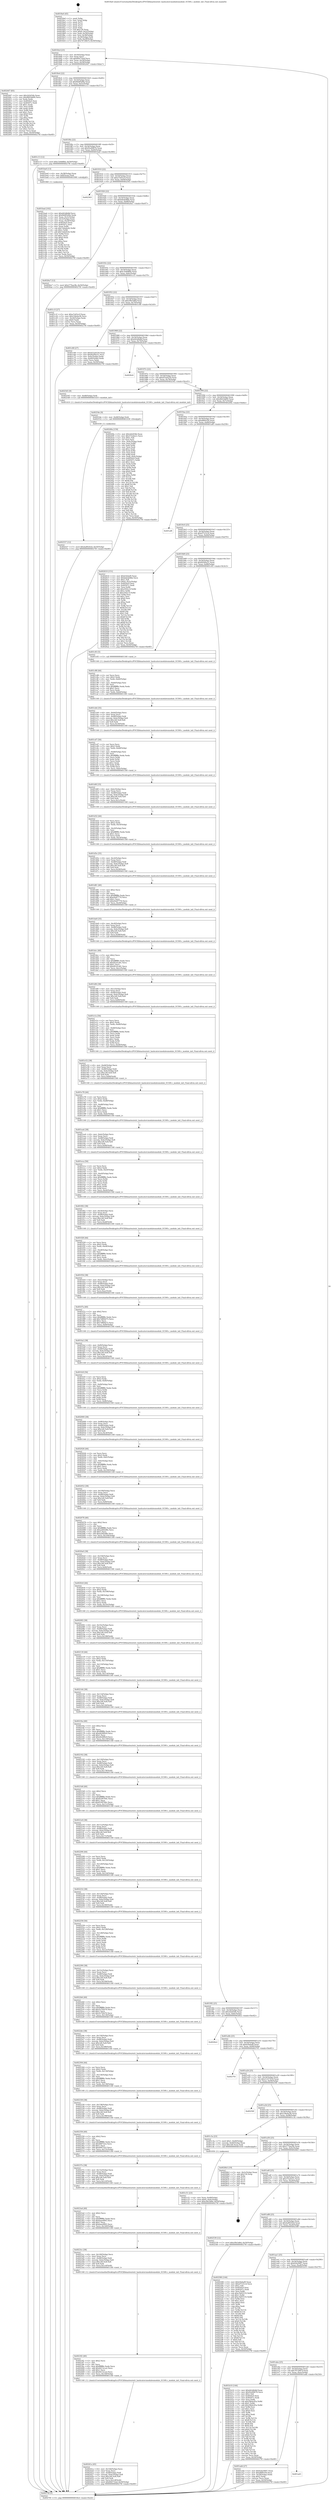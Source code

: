 digraph "0x4018a0" {
  label = "0x4018a0 (/mnt/c/Users/mathe/Desktop/tcc/POCII/binaries/extr_hashcatsrcmodulesmodule_01500.c_module_init_Final-ollvm.out::main(0))"
  labelloc = "t"
  node[shape=record]

  Entry [label="",width=0.3,height=0.3,shape=circle,fillcolor=black,style=filled]
  "0x4018cd" [label="{
     0x4018cd [23]\l
     | [instrs]\l
     &nbsp;&nbsp;0x4018cd \<+3\>: mov -0x50(%rbp),%eax\l
     &nbsp;&nbsp;0x4018d0 \<+2\>: mov %eax,%ecx\l
     &nbsp;&nbsp;0x4018d2 \<+6\>: sub $0x84471baf,%ecx\l
     &nbsp;&nbsp;0x4018d8 \<+3\>: mov %eax,-0x54(%rbp)\l
     &nbsp;&nbsp;0x4018db \<+3\>: mov %ecx,-0x58(%rbp)\l
     &nbsp;&nbsp;0x4018de \<+6\>: je 0000000000402447 \<main+0xba7\>\l
  }"]
  "0x402447" [label="{
     0x402447 [83]\l
     | [instrs]\l
     &nbsp;&nbsp;0x402447 \<+5\>: mov $0x2d2d54b,%eax\l
     &nbsp;&nbsp;0x40244c \<+5\>: mov $0xd8d3dd00,%ecx\l
     &nbsp;&nbsp;0x402451 \<+2\>: xor %edx,%edx\l
     &nbsp;&nbsp;0x402453 \<+7\>: mov 0x4050c0,%esi\l
     &nbsp;&nbsp;0x40245a \<+7\>: mov 0x40507c,%edi\l
     &nbsp;&nbsp;0x402461 \<+3\>: sub $0x1,%edx\l
     &nbsp;&nbsp;0x402464 \<+3\>: mov %esi,%r8d\l
     &nbsp;&nbsp;0x402467 \<+3\>: add %edx,%r8d\l
     &nbsp;&nbsp;0x40246a \<+4\>: imul %r8d,%esi\l
     &nbsp;&nbsp;0x40246e \<+3\>: and $0x1,%esi\l
     &nbsp;&nbsp;0x402471 \<+3\>: cmp $0x0,%esi\l
     &nbsp;&nbsp;0x402474 \<+4\>: sete %r9b\l
     &nbsp;&nbsp;0x402478 \<+3\>: cmp $0xa,%edi\l
     &nbsp;&nbsp;0x40247b \<+4\>: setl %r10b\l
     &nbsp;&nbsp;0x40247f \<+3\>: mov %r9b,%r11b\l
     &nbsp;&nbsp;0x402482 \<+3\>: and %r10b,%r11b\l
     &nbsp;&nbsp;0x402485 \<+3\>: xor %r10b,%r9b\l
     &nbsp;&nbsp;0x402488 \<+3\>: or %r9b,%r11b\l
     &nbsp;&nbsp;0x40248b \<+4\>: test $0x1,%r11b\l
     &nbsp;&nbsp;0x40248f \<+3\>: cmovne %ecx,%eax\l
     &nbsp;&nbsp;0x402492 \<+3\>: mov %eax,-0x50(%rbp)\l
     &nbsp;&nbsp;0x402495 \<+5\>: jmp 000000000040270f \<main+0xe6f\>\l
  }"]
  "0x4018e4" [label="{
     0x4018e4 [22]\l
     | [instrs]\l
     &nbsp;&nbsp;0x4018e4 \<+5\>: jmp 00000000004018e9 \<main+0x49\>\l
     &nbsp;&nbsp;0x4018e9 \<+3\>: mov -0x54(%rbp),%eax\l
     &nbsp;&nbsp;0x4018ec \<+5\>: sub $0x84d95d9a,%eax\l
     &nbsp;&nbsp;0x4018f1 \<+3\>: mov %eax,-0x5c(%rbp)\l
     &nbsp;&nbsp;0x4018f4 \<+6\>: je 0000000000401c13 \<main+0x373\>\l
  }"]
  Exit [label="",width=0.3,height=0.3,shape=circle,fillcolor=black,style=filled,peripheries=2]
  "0x401c13" [label="{
     0x401c13 [12]\l
     | [instrs]\l
     &nbsp;&nbsp;0x401c13 \<+7\>: movl $0xc3e8d8bb,-0x50(%rbp)\l
     &nbsp;&nbsp;0x401c1a \<+5\>: jmp 000000000040270f \<main+0xe6f\>\l
  }"]
  "0x4018fa" [label="{
     0x4018fa [22]\l
     | [instrs]\l
     &nbsp;&nbsp;0x4018fa \<+5\>: jmp 00000000004018ff \<main+0x5f\>\l
     &nbsp;&nbsp;0x4018ff \<+3\>: mov -0x54(%rbp),%eax\l
     &nbsp;&nbsp;0x401902 \<+5\>: sub $0x92a90676,%eax\l
     &nbsp;&nbsp;0x401907 \<+3\>: mov %eax,-0x60(%rbp)\l
     &nbsp;&nbsp;0x40190a \<+6\>: je 0000000000401ba0 \<main+0x300\>\l
  }"]
  "0x402557" [label="{
     0x402557 [12]\l
     | [instrs]\l
     &nbsp;&nbsp;0x402557 \<+7\>: movl $0x4a89242d,-0x50(%rbp)\l
     &nbsp;&nbsp;0x40255e \<+5\>: jmp 000000000040270f \<main+0xe6f\>\l
  }"]
  "0x401ba0" [label="{
     0x401ba0 [13]\l
     | [instrs]\l
     &nbsp;&nbsp;0x401ba0 \<+4\>: mov -0x38(%rbp),%rax\l
     &nbsp;&nbsp;0x401ba4 \<+4\>: mov 0x8(%rax),%rdi\l
     &nbsp;&nbsp;0x401ba8 \<+5\>: call 0000000000401060 \<atoi@plt\>\l
     | [calls]\l
     &nbsp;&nbsp;0x401060 \{1\} (unknown)\l
  }"]
  "0x401910" [label="{
     0x401910 [22]\l
     | [instrs]\l
     &nbsp;&nbsp;0x401910 \<+5\>: jmp 0000000000401915 \<main+0x75\>\l
     &nbsp;&nbsp;0x401915 \<+3\>: mov -0x54(%rbp),%eax\l
     &nbsp;&nbsp;0x401918 \<+5\>: sub $0xa7e65a1f,%eax\l
     &nbsp;&nbsp;0x40191d \<+3\>: mov %eax,-0x64(%rbp)\l
     &nbsp;&nbsp;0x401920 \<+6\>: je 0000000000402563 \<main+0xcc3\>\l
  }"]
  "0x40254e" [label="{
     0x40254e [9]\l
     | [instrs]\l
     &nbsp;&nbsp;0x40254e \<+4\>: mov -0x48(%rbp),%rdi\l
     &nbsp;&nbsp;0x402552 \<+5\>: call 0000000000401030 \<free@plt\>\l
     | [calls]\l
     &nbsp;&nbsp;0x401030 \{1\} (unknown)\l
  }"]
  "0x402563" [label="{
     0x402563\l
  }", style=dashed]
  "0x401926" [label="{
     0x401926 [22]\l
     | [instrs]\l
     &nbsp;&nbsp;0x401926 \<+5\>: jmp 000000000040192b \<main+0x8b\>\l
     &nbsp;&nbsp;0x40192b \<+3\>: mov -0x54(%rbp),%eax\l
     &nbsp;&nbsp;0x40192e \<+5\>: sub $0xbdede8bb,%eax\l
     &nbsp;&nbsp;0x401933 \<+3\>: mov %eax,-0x68(%rbp)\l
     &nbsp;&nbsp;0x401936 \<+6\>: je 00000000004026a7 \<main+0xe07\>\l
  }"]
  "0x40241a" [label="{
     0x40241a [45]\l
     | [instrs]\l
     &nbsp;&nbsp;0x40241a \<+6\>: mov -0x144(%rbp),%ecx\l
     &nbsp;&nbsp;0x402420 \<+3\>: imul %eax,%ecx\l
     &nbsp;&nbsp;0x402423 \<+4\>: mov -0x48(%rbp),%rdi\l
     &nbsp;&nbsp;0x402427 \<+4\>: movslq -0x4c(%rbp),%r8\l
     &nbsp;&nbsp;0x40242b \<+7\>: imul $0x1d0,%r8,%r8\l
     &nbsp;&nbsp;0x402432 \<+3\>: add %r8,%rdi\l
     &nbsp;&nbsp;0x402435 \<+6\>: mov %ecx,0x1c8(%rdi)\l
     &nbsp;&nbsp;0x40243b \<+7\>: movl $0x84471baf,-0x50(%rbp)\l
     &nbsp;&nbsp;0x402442 \<+5\>: jmp 000000000040270f \<main+0xe6f\>\l
  }"]
  "0x4026a7" [label="{
     0x4026a7 [12]\l
     | [instrs]\l
     &nbsp;&nbsp;0x4026a7 \<+7\>: movl $0x277bac9b,-0x50(%rbp)\l
     &nbsp;&nbsp;0x4026ae \<+5\>: jmp 000000000040270f \<main+0xe6f\>\l
  }"]
  "0x40193c" [label="{
     0x40193c [22]\l
     | [instrs]\l
     &nbsp;&nbsp;0x40193c \<+5\>: jmp 0000000000401941 \<main+0xa1\>\l
     &nbsp;&nbsp;0x401941 \<+3\>: mov -0x54(%rbp),%eax\l
     &nbsp;&nbsp;0x401944 \<+5\>: sub $0xc3e8d8bb,%eax\l
     &nbsp;&nbsp;0x401949 \<+3\>: mov %eax,-0x6c(%rbp)\l
     &nbsp;&nbsp;0x40194c \<+6\>: je 0000000000401c1f \<main+0x37f\>\l
  }"]
  "0x4023f2" [label="{
     0x4023f2 [40]\l
     | [instrs]\l
     &nbsp;&nbsp;0x4023f2 \<+5\>: mov $0x2,%ecx\l
     &nbsp;&nbsp;0x4023f7 \<+1\>: cltd\l
     &nbsp;&nbsp;0x4023f8 \<+2\>: idiv %ecx\l
     &nbsp;&nbsp;0x4023fa \<+6\>: imul $0xfffffffe,%edx,%ecx\l
     &nbsp;&nbsp;0x402400 \<+6\>: add $0x4413cca2,%ecx\l
     &nbsp;&nbsp;0x402406 \<+3\>: add $0x1,%ecx\l
     &nbsp;&nbsp;0x402409 \<+6\>: sub $0x4413cca2,%ecx\l
     &nbsp;&nbsp;0x40240f \<+6\>: mov %ecx,-0x144(%rbp)\l
     &nbsp;&nbsp;0x402415 \<+5\>: call 0000000000401160 \<next_i\>\l
     | [calls]\l
     &nbsp;&nbsp;0x401160 \{1\} (/mnt/c/Users/mathe/Desktop/tcc/POCII/binaries/extr_hashcatsrcmodulesmodule_01500.c_module_init_Final-ollvm.out::next_i)\l
  }"]
  "0x401c1f" [label="{
     0x401c1f [27]\l
     | [instrs]\l
     &nbsp;&nbsp;0x401c1f \<+5\>: mov $0xa7e65a1f,%eax\l
     &nbsp;&nbsp;0x401c24 \<+5\>: mov $0x236eba36,%ecx\l
     &nbsp;&nbsp;0x401c29 \<+3\>: mov -0x24(%rbp),%edx\l
     &nbsp;&nbsp;0x401c2c \<+3\>: cmp $0x0,%edx\l
     &nbsp;&nbsp;0x401c2f \<+3\>: cmove %ecx,%eax\l
     &nbsp;&nbsp;0x401c32 \<+3\>: mov %eax,-0x50(%rbp)\l
     &nbsp;&nbsp;0x401c35 \<+5\>: jmp 000000000040270f \<main+0xe6f\>\l
  }"]
  "0x401952" [label="{
     0x401952 [22]\l
     | [instrs]\l
     &nbsp;&nbsp;0x401952 \<+5\>: jmp 0000000000401957 \<main+0xb7\>\l
     &nbsp;&nbsp;0x401957 \<+3\>: mov -0x54(%rbp),%eax\l
     &nbsp;&nbsp;0x40195a \<+5\>: sub $0xcf9e5d6d,%eax\l
     &nbsp;&nbsp;0x40195f \<+3\>: mov %eax,-0x70(%rbp)\l
     &nbsp;&nbsp;0x401962 \<+6\>: je 0000000000401c68 \<main+0x3c8\>\l
  }"]
  "0x4023cc" [label="{
     0x4023cc [38]\l
     | [instrs]\l
     &nbsp;&nbsp;0x4023cc \<+6\>: mov -0x140(%rbp),%ecx\l
     &nbsp;&nbsp;0x4023d2 \<+3\>: imul %eax,%ecx\l
     &nbsp;&nbsp;0x4023d5 \<+4\>: mov -0x48(%rbp),%rdi\l
     &nbsp;&nbsp;0x4023d9 \<+4\>: movslq -0x4c(%rbp),%r8\l
     &nbsp;&nbsp;0x4023dd \<+7\>: imul $0x1d0,%r8,%r8\l
     &nbsp;&nbsp;0x4023e4 \<+3\>: add %r8,%rdi\l
     &nbsp;&nbsp;0x4023e7 \<+6\>: mov %ecx,0x1c4(%rdi)\l
     &nbsp;&nbsp;0x4023ed \<+5\>: call 0000000000401160 \<next_i\>\l
     | [calls]\l
     &nbsp;&nbsp;0x401160 \{1\} (/mnt/c/Users/mathe/Desktop/tcc/POCII/binaries/extr_hashcatsrcmodulesmodule_01500.c_module_init_Final-ollvm.out::next_i)\l
  }"]
  "0x401c68" [label="{
     0x401c68 [27]\l
     | [instrs]\l
     &nbsp;&nbsp;0x401c68 \<+5\>: mov $0xd55a0259,%eax\l
     &nbsp;&nbsp;0x401c6d \<+5\>: mov $0xf4200a31,%ecx\l
     &nbsp;&nbsp;0x401c72 \<+3\>: mov -0x4c(%rbp),%edx\l
     &nbsp;&nbsp;0x401c75 \<+3\>: cmp -0x40(%rbp),%edx\l
     &nbsp;&nbsp;0x401c78 \<+3\>: cmovl %ecx,%eax\l
     &nbsp;&nbsp;0x401c7b \<+3\>: mov %eax,-0x50(%rbp)\l
     &nbsp;&nbsp;0x401c7e \<+5\>: jmp 000000000040270f \<main+0xe6f\>\l
  }"]
  "0x401968" [label="{
     0x401968 [22]\l
     | [instrs]\l
     &nbsp;&nbsp;0x401968 \<+5\>: jmp 000000000040196d \<main+0xcd\>\l
     &nbsp;&nbsp;0x40196d \<+3\>: mov -0x54(%rbp),%eax\l
     &nbsp;&nbsp;0x401970 \<+5\>: sub $0xd42d6dbf,%eax\l
     &nbsp;&nbsp;0x401975 \<+3\>: mov %eax,-0x74(%rbp)\l
     &nbsp;&nbsp;0x401978 \<+6\>: je 00000000004026c6 \<main+0xe26\>\l
  }"]
  "0x4023a4" [label="{
     0x4023a4 [40]\l
     | [instrs]\l
     &nbsp;&nbsp;0x4023a4 \<+5\>: mov $0x2,%ecx\l
     &nbsp;&nbsp;0x4023a9 \<+1\>: cltd\l
     &nbsp;&nbsp;0x4023aa \<+2\>: idiv %ecx\l
     &nbsp;&nbsp;0x4023ac \<+6\>: imul $0xfffffffe,%edx,%ecx\l
     &nbsp;&nbsp;0x4023b2 \<+6\>: sub $0xbaeef005,%ecx\l
     &nbsp;&nbsp;0x4023b8 \<+3\>: add $0x1,%ecx\l
     &nbsp;&nbsp;0x4023bb \<+6\>: add $0xbaeef005,%ecx\l
     &nbsp;&nbsp;0x4023c1 \<+6\>: mov %ecx,-0x140(%rbp)\l
     &nbsp;&nbsp;0x4023c7 \<+5\>: call 0000000000401160 \<next_i\>\l
     | [calls]\l
     &nbsp;&nbsp;0x401160 \{1\} (/mnt/c/Users/mathe/Desktop/tcc/POCII/binaries/extr_hashcatsrcmodulesmodule_01500.c_module_init_Final-ollvm.out::next_i)\l
  }"]
  "0x4026c6" [label="{
     0x4026c6\l
  }", style=dashed]
  "0x40197e" [label="{
     0x40197e [22]\l
     | [instrs]\l
     &nbsp;&nbsp;0x40197e \<+5\>: jmp 0000000000401983 \<main+0xe3\>\l
     &nbsp;&nbsp;0x401983 \<+3\>: mov -0x54(%rbp),%eax\l
     &nbsp;&nbsp;0x401986 \<+5\>: sub $0xd55a0259,%eax\l
     &nbsp;&nbsp;0x40198b \<+3\>: mov %eax,-0x78(%rbp)\l
     &nbsp;&nbsp;0x40198e \<+6\>: je 0000000000402545 \<main+0xca5\>\l
  }"]
  "0x40237e" [label="{
     0x40237e [38]\l
     | [instrs]\l
     &nbsp;&nbsp;0x40237e \<+6\>: mov -0x13c(%rbp),%ecx\l
     &nbsp;&nbsp;0x402384 \<+3\>: imul %eax,%ecx\l
     &nbsp;&nbsp;0x402387 \<+4\>: mov -0x48(%rbp),%rdi\l
     &nbsp;&nbsp;0x40238b \<+4\>: movslq -0x4c(%rbp),%r8\l
     &nbsp;&nbsp;0x40238f \<+7\>: imul $0x1d0,%r8,%r8\l
     &nbsp;&nbsp;0x402396 \<+3\>: add %r8,%rdi\l
     &nbsp;&nbsp;0x402399 \<+6\>: mov %ecx,0x1c0(%rdi)\l
     &nbsp;&nbsp;0x40239f \<+5\>: call 0000000000401160 \<next_i\>\l
     | [calls]\l
     &nbsp;&nbsp;0x401160 \{1\} (/mnt/c/Users/mathe/Desktop/tcc/POCII/binaries/extr_hashcatsrcmodulesmodule_01500.c_module_init_Final-ollvm.out::next_i)\l
  }"]
  "0x402545" [label="{
     0x402545 [9]\l
     | [instrs]\l
     &nbsp;&nbsp;0x402545 \<+4\>: mov -0x48(%rbp),%rdi\l
     &nbsp;&nbsp;0x402549 \<+5\>: call 0000000000401410 \<module_init\>\l
     | [calls]\l
     &nbsp;&nbsp;0x401410 \{1\} (/mnt/c/Users/mathe/Desktop/tcc/POCII/binaries/extr_hashcatsrcmodulesmodule_01500.c_module_init_Final-ollvm.out::module_init)\l
  }"]
  "0x401994" [label="{
     0x401994 [22]\l
     | [instrs]\l
     &nbsp;&nbsp;0x401994 \<+5\>: jmp 0000000000401999 \<main+0xf9\>\l
     &nbsp;&nbsp;0x401999 \<+3\>: mov -0x54(%rbp),%eax\l
     &nbsp;&nbsp;0x40199c \<+5\>: sub $0xd8d3dd00,%eax\l
     &nbsp;&nbsp;0x4019a1 \<+3\>: mov %eax,-0x7c(%rbp)\l
     &nbsp;&nbsp;0x4019a4 \<+6\>: je 000000000040249a \<main+0xbfa\>\l
  }"]
  "0x402356" [label="{
     0x402356 [40]\l
     | [instrs]\l
     &nbsp;&nbsp;0x402356 \<+5\>: mov $0x2,%ecx\l
     &nbsp;&nbsp;0x40235b \<+1\>: cltd\l
     &nbsp;&nbsp;0x40235c \<+2\>: idiv %ecx\l
     &nbsp;&nbsp;0x40235e \<+6\>: imul $0xfffffffe,%edx,%ecx\l
     &nbsp;&nbsp;0x402364 \<+6\>: sub $0x49072e2,%ecx\l
     &nbsp;&nbsp;0x40236a \<+3\>: add $0x1,%ecx\l
     &nbsp;&nbsp;0x40236d \<+6\>: add $0x49072e2,%ecx\l
     &nbsp;&nbsp;0x402373 \<+6\>: mov %ecx,-0x13c(%rbp)\l
     &nbsp;&nbsp;0x402379 \<+5\>: call 0000000000401160 \<next_i\>\l
     | [calls]\l
     &nbsp;&nbsp;0x401160 \{1\} (/mnt/c/Users/mathe/Desktop/tcc/POCII/binaries/extr_hashcatsrcmodulesmodule_01500.c_module_init_Final-ollvm.out::next_i)\l
  }"]
  "0x40249a" [label="{
     0x40249a [159]\l
     | [instrs]\l
     &nbsp;&nbsp;0x40249a \<+5\>: mov $0x2d2d54b,%eax\l
     &nbsp;&nbsp;0x40249f \<+5\>: mov $0x372a0a1c,%ecx\l
     &nbsp;&nbsp;0x4024a4 \<+2\>: mov $0x1,%dl\l
     &nbsp;&nbsp;0x4024a6 \<+2\>: xor %esi,%esi\l
     &nbsp;&nbsp;0x4024a8 \<+3\>: mov -0x4c(%rbp),%edi\l
     &nbsp;&nbsp;0x4024ab \<+3\>: mov %esi,%r8d\l
     &nbsp;&nbsp;0x4024ae \<+3\>: sub %edi,%r8d\l
     &nbsp;&nbsp;0x4024b1 \<+2\>: mov %esi,%edi\l
     &nbsp;&nbsp;0x4024b3 \<+3\>: sub $0x1,%edi\l
     &nbsp;&nbsp;0x4024b6 \<+3\>: add %edi,%r8d\l
     &nbsp;&nbsp;0x4024b9 \<+2\>: mov %esi,%edi\l
     &nbsp;&nbsp;0x4024bb \<+3\>: sub %r8d,%edi\l
     &nbsp;&nbsp;0x4024be \<+3\>: mov %edi,-0x4c(%rbp)\l
     &nbsp;&nbsp;0x4024c1 \<+7\>: mov 0x4050c0,%edi\l
     &nbsp;&nbsp;0x4024c8 \<+8\>: mov 0x40507c,%r8d\l
     &nbsp;&nbsp;0x4024d0 \<+3\>: sub $0x1,%esi\l
     &nbsp;&nbsp;0x4024d3 \<+3\>: mov %edi,%r9d\l
     &nbsp;&nbsp;0x4024d6 \<+3\>: add %esi,%r9d\l
     &nbsp;&nbsp;0x4024d9 \<+4\>: imul %r9d,%edi\l
     &nbsp;&nbsp;0x4024dd \<+3\>: and $0x1,%edi\l
     &nbsp;&nbsp;0x4024e0 \<+3\>: cmp $0x0,%edi\l
     &nbsp;&nbsp;0x4024e3 \<+4\>: sete %r10b\l
     &nbsp;&nbsp;0x4024e7 \<+4\>: cmp $0xa,%r8d\l
     &nbsp;&nbsp;0x4024eb \<+4\>: setl %r11b\l
     &nbsp;&nbsp;0x4024ef \<+3\>: mov %r10b,%bl\l
     &nbsp;&nbsp;0x4024f2 \<+3\>: xor $0xff,%bl\l
     &nbsp;&nbsp;0x4024f5 \<+3\>: mov %r11b,%r14b\l
     &nbsp;&nbsp;0x4024f8 \<+4\>: xor $0xff,%r14b\l
     &nbsp;&nbsp;0x4024fc \<+3\>: xor $0x1,%dl\l
     &nbsp;&nbsp;0x4024ff \<+3\>: mov %bl,%r15b\l
     &nbsp;&nbsp;0x402502 \<+4\>: and $0xff,%r15b\l
     &nbsp;&nbsp;0x402506 \<+3\>: and %dl,%r10b\l
     &nbsp;&nbsp;0x402509 \<+3\>: mov %r14b,%r12b\l
     &nbsp;&nbsp;0x40250c \<+4\>: and $0xff,%r12b\l
     &nbsp;&nbsp;0x402510 \<+3\>: and %dl,%r11b\l
     &nbsp;&nbsp;0x402513 \<+3\>: or %r10b,%r15b\l
     &nbsp;&nbsp;0x402516 \<+3\>: or %r11b,%r12b\l
     &nbsp;&nbsp;0x402519 \<+3\>: xor %r12b,%r15b\l
     &nbsp;&nbsp;0x40251c \<+3\>: or %r14b,%bl\l
     &nbsp;&nbsp;0x40251f \<+3\>: xor $0xff,%bl\l
     &nbsp;&nbsp;0x402522 \<+3\>: or $0x1,%dl\l
     &nbsp;&nbsp;0x402525 \<+2\>: and %dl,%bl\l
     &nbsp;&nbsp;0x402527 \<+3\>: or %bl,%r15b\l
     &nbsp;&nbsp;0x40252a \<+4\>: test $0x1,%r15b\l
     &nbsp;&nbsp;0x40252e \<+3\>: cmovne %ecx,%eax\l
     &nbsp;&nbsp;0x402531 \<+3\>: mov %eax,-0x50(%rbp)\l
     &nbsp;&nbsp;0x402534 \<+5\>: jmp 000000000040270f \<main+0xe6f\>\l
  }"]
  "0x4019aa" [label="{
     0x4019aa [22]\l
     | [instrs]\l
     &nbsp;&nbsp;0x4019aa \<+5\>: jmp 00000000004019af \<main+0x10f\>\l
     &nbsp;&nbsp;0x4019af \<+3\>: mov -0x54(%rbp),%eax\l
     &nbsp;&nbsp;0x4019b2 \<+5\>: sub $0xd8f9cf30,%eax\l
     &nbsp;&nbsp;0x4019b7 \<+3\>: mov %eax,-0x80(%rbp)\l
     &nbsp;&nbsp;0x4019ba \<+6\>: je 0000000000401af8 \<main+0x258\>\l
  }"]
  "0x402330" [label="{
     0x402330 [38]\l
     | [instrs]\l
     &nbsp;&nbsp;0x402330 \<+6\>: mov -0x138(%rbp),%ecx\l
     &nbsp;&nbsp;0x402336 \<+3\>: imul %eax,%ecx\l
     &nbsp;&nbsp;0x402339 \<+4\>: mov -0x48(%rbp),%rdi\l
     &nbsp;&nbsp;0x40233d \<+4\>: movslq -0x4c(%rbp),%r8\l
     &nbsp;&nbsp;0x402341 \<+7\>: imul $0x1d0,%r8,%r8\l
     &nbsp;&nbsp;0x402348 \<+3\>: add %r8,%rdi\l
     &nbsp;&nbsp;0x40234b \<+6\>: mov %ecx,0x198(%rdi)\l
     &nbsp;&nbsp;0x402351 \<+5\>: call 0000000000401160 \<next_i\>\l
     | [calls]\l
     &nbsp;&nbsp;0x401160 \{1\} (/mnt/c/Users/mathe/Desktop/tcc/POCII/binaries/extr_hashcatsrcmodulesmodule_01500.c_module_init_Final-ollvm.out::next_i)\l
  }"]
  "0x401af8" [label="{
     0x401af8\l
  }", style=dashed]
  "0x4019c0" [label="{
     0x4019c0 [25]\l
     | [instrs]\l
     &nbsp;&nbsp;0x4019c0 \<+5\>: jmp 00000000004019c5 \<main+0x125\>\l
     &nbsp;&nbsp;0x4019c5 \<+3\>: mov -0x54(%rbp),%eax\l
     &nbsp;&nbsp;0x4019c8 \<+5\>: sub $0xef7231c4,%eax\l
     &nbsp;&nbsp;0x4019cd \<+6\>: mov %eax,-0x84(%rbp)\l
     &nbsp;&nbsp;0x4019d3 \<+6\>: je 0000000000402610 \<main+0xd70\>\l
  }"]
  "0x402304" [label="{
     0x402304 [44]\l
     | [instrs]\l
     &nbsp;&nbsp;0x402304 \<+2\>: xor %ecx,%ecx\l
     &nbsp;&nbsp;0x402306 \<+5\>: mov $0x2,%edx\l
     &nbsp;&nbsp;0x40230b \<+6\>: mov %edx,-0x134(%rbp)\l
     &nbsp;&nbsp;0x402311 \<+1\>: cltd\l
     &nbsp;&nbsp;0x402312 \<+6\>: mov -0x134(%rbp),%esi\l
     &nbsp;&nbsp;0x402318 \<+2\>: idiv %esi\l
     &nbsp;&nbsp;0x40231a \<+6\>: imul $0xfffffffe,%edx,%edx\l
     &nbsp;&nbsp;0x402320 \<+3\>: sub $0x1,%ecx\l
     &nbsp;&nbsp;0x402323 \<+2\>: sub %ecx,%edx\l
     &nbsp;&nbsp;0x402325 \<+6\>: mov %edx,-0x138(%rbp)\l
     &nbsp;&nbsp;0x40232b \<+5\>: call 0000000000401160 \<next_i\>\l
     | [calls]\l
     &nbsp;&nbsp;0x401160 \{1\} (/mnt/c/Users/mathe/Desktop/tcc/POCII/binaries/extr_hashcatsrcmodulesmodule_01500.c_module_init_Final-ollvm.out::next_i)\l
  }"]
  "0x402610" [label="{
     0x402610 [151]\l
     | [instrs]\l
     &nbsp;&nbsp;0x402610 \<+5\>: mov $0xb5b4af9,%eax\l
     &nbsp;&nbsp;0x402615 \<+5\>: mov $0xbdede8bb,%ecx\l
     &nbsp;&nbsp;0x40261a \<+2\>: mov $0x1,%dl\l
     &nbsp;&nbsp;0x40261c \<+7\>: movl $0x0,-0x2c(%rbp)\l
     &nbsp;&nbsp;0x402623 \<+7\>: mov 0x4050c0,%esi\l
     &nbsp;&nbsp;0x40262a \<+7\>: mov 0x40507c,%edi\l
     &nbsp;&nbsp;0x402631 \<+3\>: mov %esi,%r8d\l
     &nbsp;&nbsp;0x402634 \<+7\>: add $0x2502c1f,%r8d\l
     &nbsp;&nbsp;0x40263b \<+4\>: sub $0x1,%r8d\l
     &nbsp;&nbsp;0x40263f \<+7\>: sub $0x2502c1f,%r8d\l
     &nbsp;&nbsp;0x402646 \<+4\>: imul %r8d,%esi\l
     &nbsp;&nbsp;0x40264a \<+3\>: and $0x1,%esi\l
     &nbsp;&nbsp;0x40264d \<+3\>: cmp $0x0,%esi\l
     &nbsp;&nbsp;0x402650 \<+4\>: sete %r9b\l
     &nbsp;&nbsp;0x402654 \<+3\>: cmp $0xa,%edi\l
     &nbsp;&nbsp;0x402657 \<+4\>: setl %r10b\l
     &nbsp;&nbsp;0x40265b \<+3\>: mov %r9b,%r11b\l
     &nbsp;&nbsp;0x40265e \<+4\>: xor $0xff,%r11b\l
     &nbsp;&nbsp;0x402662 \<+3\>: mov %r10b,%bl\l
     &nbsp;&nbsp;0x402665 \<+3\>: xor $0xff,%bl\l
     &nbsp;&nbsp;0x402668 \<+3\>: xor $0x1,%dl\l
     &nbsp;&nbsp;0x40266b \<+3\>: mov %r11b,%r14b\l
     &nbsp;&nbsp;0x40266e \<+4\>: and $0xff,%r14b\l
     &nbsp;&nbsp;0x402672 \<+3\>: and %dl,%r9b\l
     &nbsp;&nbsp;0x402675 \<+3\>: mov %bl,%r15b\l
     &nbsp;&nbsp;0x402678 \<+4\>: and $0xff,%r15b\l
     &nbsp;&nbsp;0x40267c \<+3\>: and %dl,%r10b\l
     &nbsp;&nbsp;0x40267f \<+3\>: or %r9b,%r14b\l
     &nbsp;&nbsp;0x402682 \<+3\>: or %r10b,%r15b\l
     &nbsp;&nbsp;0x402685 \<+3\>: xor %r15b,%r14b\l
     &nbsp;&nbsp;0x402688 \<+3\>: or %bl,%r11b\l
     &nbsp;&nbsp;0x40268b \<+4\>: xor $0xff,%r11b\l
     &nbsp;&nbsp;0x40268f \<+3\>: or $0x1,%dl\l
     &nbsp;&nbsp;0x402692 \<+3\>: and %dl,%r11b\l
     &nbsp;&nbsp;0x402695 \<+3\>: or %r11b,%r14b\l
     &nbsp;&nbsp;0x402698 \<+4\>: test $0x1,%r14b\l
     &nbsp;&nbsp;0x40269c \<+3\>: cmovne %ecx,%eax\l
     &nbsp;&nbsp;0x40269f \<+3\>: mov %eax,-0x50(%rbp)\l
     &nbsp;&nbsp;0x4026a2 \<+5\>: jmp 000000000040270f \<main+0xe6f\>\l
  }"]
  "0x4019d9" [label="{
     0x4019d9 [25]\l
     | [instrs]\l
     &nbsp;&nbsp;0x4019d9 \<+5\>: jmp 00000000004019de \<main+0x13e\>\l
     &nbsp;&nbsp;0x4019de \<+3\>: mov -0x54(%rbp),%eax\l
     &nbsp;&nbsp;0x4019e1 \<+5\>: sub $0xf4200a31,%eax\l
     &nbsp;&nbsp;0x4019e6 \<+6\>: mov %eax,-0x88(%rbp)\l
     &nbsp;&nbsp;0x4019ec \<+6\>: je 0000000000401c83 \<main+0x3e3\>\l
  }"]
  "0x4022de" [label="{
     0x4022de [38]\l
     | [instrs]\l
     &nbsp;&nbsp;0x4022de \<+6\>: mov -0x130(%rbp),%ecx\l
     &nbsp;&nbsp;0x4022e4 \<+3\>: imul %eax,%ecx\l
     &nbsp;&nbsp;0x4022e7 \<+4\>: mov -0x48(%rbp),%rdi\l
     &nbsp;&nbsp;0x4022eb \<+4\>: movslq -0x4c(%rbp),%r8\l
     &nbsp;&nbsp;0x4022ef \<+7\>: imul $0x1d0,%r8,%r8\l
     &nbsp;&nbsp;0x4022f6 \<+3\>: add %r8,%rdi\l
     &nbsp;&nbsp;0x4022f9 \<+6\>: mov %ecx,0x188(%rdi)\l
     &nbsp;&nbsp;0x4022ff \<+5\>: call 0000000000401160 \<next_i\>\l
     | [calls]\l
     &nbsp;&nbsp;0x401160 \{1\} (/mnt/c/Users/mathe/Desktop/tcc/POCII/binaries/extr_hashcatsrcmodulesmodule_01500.c_module_init_Final-ollvm.out::next_i)\l
  }"]
  "0x401c83" [label="{
     0x401c83 [5]\l
     | [instrs]\l
     &nbsp;&nbsp;0x401c83 \<+5\>: call 0000000000401160 \<next_i\>\l
     | [calls]\l
     &nbsp;&nbsp;0x401160 \{1\} (/mnt/c/Users/mathe/Desktop/tcc/POCII/binaries/extr_hashcatsrcmodulesmodule_01500.c_module_init_Final-ollvm.out::next_i)\l
  }"]
  "0x4019f2" [label="{
     0x4019f2 [25]\l
     | [instrs]\l
     &nbsp;&nbsp;0x4019f2 \<+5\>: jmp 00000000004019f7 \<main+0x157\>\l
     &nbsp;&nbsp;0x4019f7 \<+3\>: mov -0x54(%rbp),%eax\l
     &nbsp;&nbsp;0x4019fa \<+5\>: sub $0x2d2d54b,%eax\l
     &nbsp;&nbsp;0x4019ff \<+6\>: mov %eax,-0x8c(%rbp)\l
     &nbsp;&nbsp;0x401a05 \<+6\>: je 00000000004026e2 \<main+0xe42\>\l
  }"]
  "0x4022b6" [label="{
     0x4022b6 [40]\l
     | [instrs]\l
     &nbsp;&nbsp;0x4022b6 \<+5\>: mov $0x2,%ecx\l
     &nbsp;&nbsp;0x4022bb \<+1\>: cltd\l
     &nbsp;&nbsp;0x4022bc \<+2\>: idiv %ecx\l
     &nbsp;&nbsp;0x4022be \<+6\>: imul $0xfffffffe,%edx,%ecx\l
     &nbsp;&nbsp;0x4022c4 \<+6\>: add $0x5e7f2b70,%ecx\l
     &nbsp;&nbsp;0x4022ca \<+3\>: add $0x1,%ecx\l
     &nbsp;&nbsp;0x4022cd \<+6\>: sub $0x5e7f2b70,%ecx\l
     &nbsp;&nbsp;0x4022d3 \<+6\>: mov %ecx,-0x130(%rbp)\l
     &nbsp;&nbsp;0x4022d9 \<+5\>: call 0000000000401160 \<next_i\>\l
     | [calls]\l
     &nbsp;&nbsp;0x401160 \{1\} (/mnt/c/Users/mathe/Desktop/tcc/POCII/binaries/extr_hashcatsrcmodulesmodule_01500.c_module_init_Final-ollvm.out::next_i)\l
  }"]
  "0x4026e2" [label="{
     0x4026e2\l
  }", style=dashed]
  "0x401a0b" [label="{
     0x401a0b [25]\l
     | [instrs]\l
     &nbsp;&nbsp;0x401a0b \<+5\>: jmp 0000000000401a10 \<main+0x170\>\l
     &nbsp;&nbsp;0x401a10 \<+3\>: mov -0x54(%rbp),%eax\l
     &nbsp;&nbsp;0x401a13 \<+5\>: sub $0xb5b4af9,%eax\l
     &nbsp;&nbsp;0x401a18 \<+6\>: mov %eax,-0x90(%rbp)\l
     &nbsp;&nbsp;0x401a1e \<+6\>: je 0000000000402701 \<main+0xe61\>\l
  }"]
  "0x402290" [label="{
     0x402290 [38]\l
     | [instrs]\l
     &nbsp;&nbsp;0x402290 \<+6\>: mov -0x12c(%rbp),%ecx\l
     &nbsp;&nbsp;0x402296 \<+3\>: imul %eax,%ecx\l
     &nbsp;&nbsp;0x402299 \<+4\>: mov -0x48(%rbp),%rdi\l
     &nbsp;&nbsp;0x40229d \<+4\>: movslq -0x4c(%rbp),%r8\l
     &nbsp;&nbsp;0x4022a1 \<+7\>: imul $0x1d0,%r8,%r8\l
     &nbsp;&nbsp;0x4022a8 \<+3\>: add %r8,%rdi\l
     &nbsp;&nbsp;0x4022ab \<+6\>: mov %ecx,0x184(%rdi)\l
     &nbsp;&nbsp;0x4022b1 \<+5\>: call 0000000000401160 \<next_i\>\l
     | [calls]\l
     &nbsp;&nbsp;0x401160 \{1\} (/mnt/c/Users/mathe/Desktop/tcc/POCII/binaries/extr_hashcatsrcmodulesmodule_01500.c_module_init_Final-ollvm.out::next_i)\l
  }"]
  "0x402701" [label="{
     0x402701\l
  }", style=dashed]
  "0x401a24" [label="{
     0x401a24 [25]\l
     | [instrs]\l
     &nbsp;&nbsp;0x401a24 \<+5\>: jmp 0000000000401a29 \<main+0x189\>\l
     &nbsp;&nbsp;0x401a29 \<+3\>: mov -0x54(%rbp),%eax\l
     &nbsp;&nbsp;0x401a2c \<+5\>: sub $0x21257418,%eax\l
     &nbsp;&nbsp;0x401a31 \<+6\>: mov %eax,-0x94(%rbp)\l
     &nbsp;&nbsp;0x401a37 \<+6\>: je 000000000040256f \<main+0xccf\>\l
  }"]
  "0x402258" [label="{
     0x402258 [56]\l
     | [instrs]\l
     &nbsp;&nbsp;0x402258 \<+2\>: xor %ecx,%ecx\l
     &nbsp;&nbsp;0x40225a \<+5\>: mov $0x2,%edx\l
     &nbsp;&nbsp;0x40225f \<+6\>: mov %edx,-0x128(%rbp)\l
     &nbsp;&nbsp;0x402265 \<+1\>: cltd\l
     &nbsp;&nbsp;0x402266 \<+6\>: mov -0x128(%rbp),%esi\l
     &nbsp;&nbsp;0x40226c \<+2\>: idiv %esi\l
     &nbsp;&nbsp;0x40226e \<+6\>: imul $0xfffffffe,%edx,%edx\l
     &nbsp;&nbsp;0x402274 \<+3\>: mov %ecx,%r9d\l
     &nbsp;&nbsp;0x402277 \<+3\>: sub %edx,%r9d\l
     &nbsp;&nbsp;0x40227a \<+2\>: mov %ecx,%edx\l
     &nbsp;&nbsp;0x40227c \<+3\>: sub $0x1,%edx\l
     &nbsp;&nbsp;0x40227f \<+3\>: add %edx,%r9d\l
     &nbsp;&nbsp;0x402282 \<+3\>: sub %r9d,%ecx\l
     &nbsp;&nbsp;0x402285 \<+6\>: mov %ecx,-0x12c(%rbp)\l
     &nbsp;&nbsp;0x40228b \<+5\>: call 0000000000401160 \<next_i\>\l
     | [calls]\l
     &nbsp;&nbsp;0x401160 \{1\} (/mnt/c/Users/mathe/Desktop/tcc/POCII/binaries/extr_hashcatsrcmodulesmodule_01500.c_module_init_Final-ollvm.out::next_i)\l
  }"]
  "0x40256f" [label="{
     0x40256f\l
  }", style=dashed]
  "0x401a3d" [label="{
     0x401a3d [25]\l
     | [instrs]\l
     &nbsp;&nbsp;0x401a3d \<+5\>: jmp 0000000000401a42 \<main+0x1a2\>\l
     &nbsp;&nbsp;0x401a42 \<+3\>: mov -0x54(%rbp),%eax\l
     &nbsp;&nbsp;0x401a45 \<+5\>: sub $0x236eba36,%eax\l
     &nbsp;&nbsp;0x401a4a \<+6\>: mov %eax,-0x98(%rbp)\l
     &nbsp;&nbsp;0x401a50 \<+6\>: je 0000000000401c3a \<main+0x39a\>\l
  }"]
  "0x402232" [label="{
     0x402232 [38]\l
     | [instrs]\l
     &nbsp;&nbsp;0x402232 \<+6\>: mov -0x124(%rbp),%ecx\l
     &nbsp;&nbsp;0x402238 \<+3\>: imul %eax,%ecx\l
     &nbsp;&nbsp;0x40223b \<+4\>: mov -0x48(%rbp),%rdi\l
     &nbsp;&nbsp;0x40223f \<+4\>: movslq -0x4c(%rbp),%r8\l
     &nbsp;&nbsp;0x402243 \<+7\>: imul $0x1d0,%r8,%r8\l
     &nbsp;&nbsp;0x40224a \<+3\>: add %r8,%rdi\l
     &nbsp;&nbsp;0x40224d \<+6\>: mov %ecx,0x180(%rdi)\l
     &nbsp;&nbsp;0x402253 \<+5\>: call 0000000000401160 \<next_i\>\l
     | [calls]\l
     &nbsp;&nbsp;0x401160 \{1\} (/mnt/c/Users/mathe/Desktop/tcc/POCII/binaries/extr_hashcatsrcmodulesmodule_01500.c_module_init_Final-ollvm.out::next_i)\l
  }"]
  "0x401c3a" [label="{
     0x401c3a [23]\l
     | [instrs]\l
     &nbsp;&nbsp;0x401c3a \<+7\>: movl $0x1,-0x40(%rbp)\l
     &nbsp;&nbsp;0x401c41 \<+4\>: movslq -0x40(%rbp),%rax\l
     &nbsp;&nbsp;0x401c45 \<+7\>: imul $0x1d0,%rax,%rdi\l
     &nbsp;&nbsp;0x401c4c \<+5\>: call 0000000000401050 \<malloc@plt\>\l
     | [calls]\l
     &nbsp;&nbsp;0x401050 \{1\} (unknown)\l
  }"]
  "0x401a56" [label="{
     0x401a56 [25]\l
     | [instrs]\l
     &nbsp;&nbsp;0x401a56 \<+5\>: jmp 0000000000401a5b \<main+0x1bb\>\l
     &nbsp;&nbsp;0x401a5b \<+3\>: mov -0x54(%rbp),%eax\l
     &nbsp;&nbsp;0x401a5e \<+5\>: sub $0x277bac9b,%eax\l
     &nbsp;&nbsp;0x401a63 \<+6\>: mov %eax,-0x9c(%rbp)\l
     &nbsp;&nbsp;0x401a69 \<+6\>: je 00000000004026b3 \<main+0xe13\>\l
  }"]
  "0x402206" [label="{
     0x402206 [44]\l
     | [instrs]\l
     &nbsp;&nbsp;0x402206 \<+2\>: xor %ecx,%ecx\l
     &nbsp;&nbsp;0x402208 \<+5\>: mov $0x2,%edx\l
     &nbsp;&nbsp;0x40220d \<+6\>: mov %edx,-0x120(%rbp)\l
     &nbsp;&nbsp;0x402213 \<+1\>: cltd\l
     &nbsp;&nbsp;0x402214 \<+6\>: mov -0x120(%rbp),%esi\l
     &nbsp;&nbsp;0x40221a \<+2\>: idiv %esi\l
     &nbsp;&nbsp;0x40221c \<+6\>: imul $0xfffffffe,%edx,%edx\l
     &nbsp;&nbsp;0x402222 \<+3\>: sub $0x1,%ecx\l
     &nbsp;&nbsp;0x402225 \<+2\>: sub %ecx,%edx\l
     &nbsp;&nbsp;0x402227 \<+6\>: mov %edx,-0x124(%rbp)\l
     &nbsp;&nbsp;0x40222d \<+5\>: call 0000000000401160 \<next_i\>\l
     | [calls]\l
     &nbsp;&nbsp;0x401160 \{1\} (/mnt/c/Users/mathe/Desktop/tcc/POCII/binaries/extr_hashcatsrcmodulesmodule_01500.c_module_init_Final-ollvm.out::next_i)\l
  }"]
  "0x4026b3" [label="{
     0x4026b3 [19]\l
     | [instrs]\l
     &nbsp;&nbsp;0x4026b3 \<+3\>: mov -0x2c(%rbp),%eax\l
     &nbsp;&nbsp;0x4026b6 \<+7\>: add $0x130,%rsp\l
     &nbsp;&nbsp;0x4026bd \<+1\>: pop %rbx\l
     &nbsp;&nbsp;0x4026be \<+2\>: pop %r12\l
     &nbsp;&nbsp;0x4026c0 \<+2\>: pop %r14\l
     &nbsp;&nbsp;0x4026c2 \<+2\>: pop %r15\l
     &nbsp;&nbsp;0x4026c4 \<+1\>: pop %rbp\l
     &nbsp;&nbsp;0x4026c5 \<+1\>: ret\l
  }"]
  "0x401a6f" [label="{
     0x401a6f [25]\l
     | [instrs]\l
     &nbsp;&nbsp;0x401a6f \<+5\>: jmp 0000000000401a74 \<main+0x1d4\>\l
     &nbsp;&nbsp;0x401a74 \<+3\>: mov -0x54(%rbp),%eax\l
     &nbsp;&nbsp;0x401a77 \<+5\>: sub $0x372a0a1c,%eax\l
     &nbsp;&nbsp;0x401a7c \<+6\>: mov %eax,-0xa0(%rbp)\l
     &nbsp;&nbsp;0x401a82 \<+6\>: je 0000000000402539 \<main+0xc99\>\l
  }"]
  "0x4021e0" [label="{
     0x4021e0 [38]\l
     | [instrs]\l
     &nbsp;&nbsp;0x4021e0 \<+6\>: mov -0x11c(%rbp),%ecx\l
     &nbsp;&nbsp;0x4021e6 \<+3\>: imul %eax,%ecx\l
     &nbsp;&nbsp;0x4021e9 \<+4\>: mov -0x48(%rbp),%rdi\l
     &nbsp;&nbsp;0x4021ed \<+4\>: movslq -0x4c(%rbp),%r8\l
     &nbsp;&nbsp;0x4021f1 \<+7\>: imul $0x1d0,%r8,%r8\l
     &nbsp;&nbsp;0x4021f8 \<+3\>: add %r8,%rdi\l
     &nbsp;&nbsp;0x4021fb \<+6\>: mov %ecx,0x17c(%rdi)\l
     &nbsp;&nbsp;0x402201 \<+5\>: call 0000000000401160 \<next_i\>\l
     | [calls]\l
     &nbsp;&nbsp;0x401160 \{1\} (/mnt/c/Users/mathe/Desktop/tcc/POCII/binaries/extr_hashcatsrcmodulesmodule_01500.c_module_init_Final-ollvm.out::next_i)\l
  }"]
  "0x402539" [label="{
     0x402539 [12]\l
     | [instrs]\l
     &nbsp;&nbsp;0x402539 \<+7\>: movl $0xcf9e5d6d,-0x50(%rbp)\l
     &nbsp;&nbsp;0x402540 \<+5\>: jmp 000000000040270f \<main+0xe6f\>\l
  }"]
  "0x401a88" [label="{
     0x401a88 [25]\l
     | [instrs]\l
     &nbsp;&nbsp;0x401a88 \<+5\>: jmp 0000000000401a8d \<main+0x1ed\>\l
     &nbsp;&nbsp;0x401a8d \<+3\>: mov -0x54(%rbp),%eax\l
     &nbsp;&nbsp;0x401a90 \<+5\>: sub $0x4a89242d,%eax\l
     &nbsp;&nbsp;0x401a95 \<+6\>: mov %eax,-0xa4(%rbp)\l
     &nbsp;&nbsp;0x401a9b \<+6\>: je 0000000000402580 \<main+0xce0\>\l
  }"]
  "0x4021b8" [label="{
     0x4021b8 [40]\l
     | [instrs]\l
     &nbsp;&nbsp;0x4021b8 \<+5\>: mov $0x2,%ecx\l
     &nbsp;&nbsp;0x4021bd \<+1\>: cltd\l
     &nbsp;&nbsp;0x4021be \<+2\>: idiv %ecx\l
     &nbsp;&nbsp;0x4021c0 \<+6\>: imul $0xfffffffe,%edx,%ecx\l
     &nbsp;&nbsp;0x4021c6 \<+6\>: sub $0x8109764c,%ecx\l
     &nbsp;&nbsp;0x4021cc \<+3\>: add $0x1,%ecx\l
     &nbsp;&nbsp;0x4021cf \<+6\>: add $0x8109764c,%ecx\l
     &nbsp;&nbsp;0x4021d5 \<+6\>: mov %ecx,-0x11c(%rbp)\l
     &nbsp;&nbsp;0x4021db \<+5\>: call 0000000000401160 \<next_i\>\l
     | [calls]\l
     &nbsp;&nbsp;0x401160 \{1\} (/mnt/c/Users/mathe/Desktop/tcc/POCII/binaries/extr_hashcatsrcmodulesmodule_01500.c_module_init_Final-ollvm.out::next_i)\l
  }"]
  "0x402580" [label="{
     0x402580 [144]\l
     | [instrs]\l
     &nbsp;&nbsp;0x402580 \<+5\>: mov $0xb5b4af9,%eax\l
     &nbsp;&nbsp;0x402585 \<+5\>: mov $0xef7231c4,%ecx\l
     &nbsp;&nbsp;0x40258a \<+2\>: mov $0x1,%dl\l
     &nbsp;&nbsp;0x40258c \<+7\>: mov 0x4050c0,%esi\l
     &nbsp;&nbsp;0x402593 \<+7\>: mov 0x40507c,%edi\l
     &nbsp;&nbsp;0x40259a \<+3\>: mov %esi,%r8d\l
     &nbsp;&nbsp;0x40259d \<+7\>: sub $0xc5b93155,%r8d\l
     &nbsp;&nbsp;0x4025a4 \<+4\>: sub $0x1,%r8d\l
     &nbsp;&nbsp;0x4025a8 \<+7\>: add $0xc5b93155,%r8d\l
     &nbsp;&nbsp;0x4025af \<+4\>: imul %r8d,%esi\l
     &nbsp;&nbsp;0x4025b3 \<+3\>: and $0x1,%esi\l
     &nbsp;&nbsp;0x4025b6 \<+3\>: cmp $0x0,%esi\l
     &nbsp;&nbsp;0x4025b9 \<+4\>: sete %r9b\l
     &nbsp;&nbsp;0x4025bd \<+3\>: cmp $0xa,%edi\l
     &nbsp;&nbsp;0x4025c0 \<+4\>: setl %r10b\l
     &nbsp;&nbsp;0x4025c4 \<+3\>: mov %r9b,%r11b\l
     &nbsp;&nbsp;0x4025c7 \<+4\>: xor $0xff,%r11b\l
     &nbsp;&nbsp;0x4025cb \<+3\>: mov %r10b,%bl\l
     &nbsp;&nbsp;0x4025ce \<+3\>: xor $0xff,%bl\l
     &nbsp;&nbsp;0x4025d1 \<+3\>: xor $0x0,%dl\l
     &nbsp;&nbsp;0x4025d4 \<+3\>: mov %r11b,%r14b\l
     &nbsp;&nbsp;0x4025d7 \<+4\>: and $0x0,%r14b\l
     &nbsp;&nbsp;0x4025db \<+3\>: and %dl,%r9b\l
     &nbsp;&nbsp;0x4025de \<+3\>: mov %bl,%r15b\l
     &nbsp;&nbsp;0x4025e1 \<+4\>: and $0x0,%r15b\l
     &nbsp;&nbsp;0x4025e5 \<+3\>: and %dl,%r10b\l
     &nbsp;&nbsp;0x4025e8 \<+3\>: or %r9b,%r14b\l
     &nbsp;&nbsp;0x4025eb \<+3\>: or %r10b,%r15b\l
     &nbsp;&nbsp;0x4025ee \<+3\>: xor %r15b,%r14b\l
     &nbsp;&nbsp;0x4025f1 \<+3\>: or %bl,%r11b\l
     &nbsp;&nbsp;0x4025f4 \<+4\>: xor $0xff,%r11b\l
     &nbsp;&nbsp;0x4025f8 \<+3\>: or $0x0,%dl\l
     &nbsp;&nbsp;0x4025fb \<+3\>: and %dl,%r11b\l
     &nbsp;&nbsp;0x4025fe \<+3\>: or %r11b,%r14b\l
     &nbsp;&nbsp;0x402601 \<+4\>: test $0x1,%r14b\l
     &nbsp;&nbsp;0x402605 \<+3\>: cmovne %ecx,%eax\l
     &nbsp;&nbsp;0x402608 \<+3\>: mov %eax,-0x50(%rbp)\l
     &nbsp;&nbsp;0x40260b \<+5\>: jmp 000000000040270f \<main+0xe6f\>\l
  }"]
  "0x401aa1" [label="{
     0x401aa1 [25]\l
     | [instrs]\l
     &nbsp;&nbsp;0x401aa1 \<+5\>: jmp 0000000000401aa6 \<main+0x206\>\l
     &nbsp;&nbsp;0x401aa6 \<+3\>: mov -0x54(%rbp),%eax\l
     &nbsp;&nbsp;0x401aa9 \<+5\>: sub $0x62b290f7,%eax\l
     &nbsp;&nbsp;0x401aae \<+6\>: mov %eax,-0xa8(%rbp)\l
     &nbsp;&nbsp;0x401ab4 \<+6\>: je 0000000000401b10 \<main+0x270\>\l
  }"]
  "0x402192" [label="{
     0x402192 [38]\l
     | [instrs]\l
     &nbsp;&nbsp;0x402192 \<+6\>: mov -0x118(%rbp),%ecx\l
     &nbsp;&nbsp;0x402198 \<+3\>: imul %eax,%ecx\l
     &nbsp;&nbsp;0x40219b \<+4\>: mov -0x48(%rbp),%rdi\l
     &nbsp;&nbsp;0x40219f \<+4\>: movslq -0x4c(%rbp),%r8\l
     &nbsp;&nbsp;0x4021a3 \<+7\>: imul $0x1d0,%r8,%r8\l
     &nbsp;&nbsp;0x4021aa \<+3\>: add %r8,%rdi\l
     &nbsp;&nbsp;0x4021ad \<+6\>: mov %ecx,0x178(%rdi)\l
     &nbsp;&nbsp;0x4021b3 \<+5\>: call 0000000000401160 \<next_i\>\l
     | [calls]\l
     &nbsp;&nbsp;0x401160 \{1\} (/mnt/c/Users/mathe/Desktop/tcc/POCII/binaries/extr_hashcatsrcmodulesmodule_01500.c_module_init_Final-ollvm.out::next_i)\l
  }"]
  "0x401b10" [label="{
     0x401b10 [144]\l
     | [instrs]\l
     &nbsp;&nbsp;0x401b10 \<+5\>: mov $0xd42d6dbf,%eax\l
     &nbsp;&nbsp;0x401b15 \<+5\>: mov $0x92a90676,%ecx\l
     &nbsp;&nbsp;0x401b1a \<+2\>: mov $0x1,%dl\l
     &nbsp;&nbsp;0x401b1c \<+7\>: mov 0x4050c0,%esi\l
     &nbsp;&nbsp;0x401b23 \<+7\>: mov 0x40507c,%edi\l
     &nbsp;&nbsp;0x401b2a \<+3\>: mov %esi,%r8d\l
     &nbsp;&nbsp;0x401b2d \<+7\>: sub $0x29b4c65a,%r8d\l
     &nbsp;&nbsp;0x401b34 \<+4\>: sub $0x1,%r8d\l
     &nbsp;&nbsp;0x401b38 \<+7\>: add $0x29b4c65a,%r8d\l
     &nbsp;&nbsp;0x401b3f \<+4\>: imul %r8d,%esi\l
     &nbsp;&nbsp;0x401b43 \<+3\>: and $0x1,%esi\l
     &nbsp;&nbsp;0x401b46 \<+3\>: cmp $0x0,%esi\l
     &nbsp;&nbsp;0x401b49 \<+4\>: sete %r9b\l
     &nbsp;&nbsp;0x401b4d \<+3\>: cmp $0xa,%edi\l
     &nbsp;&nbsp;0x401b50 \<+4\>: setl %r10b\l
     &nbsp;&nbsp;0x401b54 \<+3\>: mov %r9b,%r11b\l
     &nbsp;&nbsp;0x401b57 \<+4\>: xor $0xff,%r11b\l
     &nbsp;&nbsp;0x401b5b \<+3\>: mov %r10b,%bl\l
     &nbsp;&nbsp;0x401b5e \<+3\>: xor $0xff,%bl\l
     &nbsp;&nbsp;0x401b61 \<+3\>: xor $0x0,%dl\l
     &nbsp;&nbsp;0x401b64 \<+3\>: mov %r11b,%r14b\l
     &nbsp;&nbsp;0x401b67 \<+4\>: and $0x0,%r14b\l
     &nbsp;&nbsp;0x401b6b \<+3\>: and %dl,%r9b\l
     &nbsp;&nbsp;0x401b6e \<+3\>: mov %bl,%r15b\l
     &nbsp;&nbsp;0x401b71 \<+4\>: and $0x0,%r15b\l
     &nbsp;&nbsp;0x401b75 \<+3\>: and %dl,%r10b\l
     &nbsp;&nbsp;0x401b78 \<+3\>: or %r9b,%r14b\l
     &nbsp;&nbsp;0x401b7b \<+3\>: or %r10b,%r15b\l
     &nbsp;&nbsp;0x401b7e \<+3\>: xor %r15b,%r14b\l
     &nbsp;&nbsp;0x401b81 \<+3\>: or %bl,%r11b\l
     &nbsp;&nbsp;0x401b84 \<+4\>: xor $0xff,%r11b\l
     &nbsp;&nbsp;0x401b88 \<+3\>: or $0x0,%dl\l
     &nbsp;&nbsp;0x401b8b \<+3\>: and %dl,%r11b\l
     &nbsp;&nbsp;0x401b8e \<+3\>: or %r11b,%r14b\l
     &nbsp;&nbsp;0x401b91 \<+4\>: test $0x1,%r14b\l
     &nbsp;&nbsp;0x401b95 \<+3\>: cmovne %ecx,%eax\l
     &nbsp;&nbsp;0x401b98 \<+3\>: mov %eax,-0x50(%rbp)\l
     &nbsp;&nbsp;0x401b9b \<+5\>: jmp 000000000040270f \<main+0xe6f\>\l
  }"]
  "0x401aba" [label="{
     0x401aba [25]\l
     | [instrs]\l
     &nbsp;&nbsp;0x401aba \<+5\>: jmp 0000000000401abf \<main+0x21f\>\l
     &nbsp;&nbsp;0x401abf \<+3\>: mov -0x54(%rbp),%eax\l
     &nbsp;&nbsp;0x401ac2 \<+5\>: sub $0x76726b7f,%eax\l
     &nbsp;&nbsp;0x401ac7 \<+6\>: mov %eax,-0xac(%rbp)\l
     &nbsp;&nbsp;0x401acd \<+6\>: je 0000000000401add \<main+0x23d\>\l
  }"]
  "0x40216a" [label="{
     0x40216a [40]\l
     | [instrs]\l
     &nbsp;&nbsp;0x40216a \<+5\>: mov $0x2,%ecx\l
     &nbsp;&nbsp;0x40216f \<+1\>: cltd\l
     &nbsp;&nbsp;0x402170 \<+2\>: idiv %ecx\l
     &nbsp;&nbsp;0x402172 \<+6\>: imul $0xfffffffe,%edx,%ecx\l
     &nbsp;&nbsp;0x402178 \<+6\>: sub $0xd428f9c9,%ecx\l
     &nbsp;&nbsp;0x40217e \<+3\>: add $0x1,%ecx\l
     &nbsp;&nbsp;0x402181 \<+6\>: add $0xd428f9c9,%ecx\l
     &nbsp;&nbsp;0x402187 \<+6\>: mov %ecx,-0x118(%rbp)\l
     &nbsp;&nbsp;0x40218d \<+5\>: call 0000000000401160 \<next_i\>\l
     | [calls]\l
     &nbsp;&nbsp;0x401160 \{1\} (/mnt/c/Users/mathe/Desktop/tcc/POCII/binaries/extr_hashcatsrcmodulesmodule_01500.c_module_init_Final-ollvm.out::next_i)\l
  }"]
  "0x401add" [label="{
     0x401add [27]\l
     | [instrs]\l
     &nbsp;&nbsp;0x401add \<+5\>: mov $0x62b290f7,%eax\l
     &nbsp;&nbsp;0x401ae2 \<+5\>: mov $0xd8f9cf30,%ecx\l
     &nbsp;&nbsp;0x401ae7 \<+3\>: mov -0x28(%rbp),%edx\l
     &nbsp;&nbsp;0x401aea \<+3\>: cmp $0x2,%edx\l
     &nbsp;&nbsp;0x401aed \<+3\>: cmovne %ecx,%eax\l
     &nbsp;&nbsp;0x401af0 \<+3\>: mov %eax,-0x50(%rbp)\l
     &nbsp;&nbsp;0x401af3 \<+5\>: jmp 000000000040270f \<main+0xe6f\>\l
  }"]
  "0x401ad3" [label="{
     0x401ad3\l
  }", style=dashed]
  "0x40270f" [label="{
     0x40270f [5]\l
     | [instrs]\l
     &nbsp;&nbsp;0x40270f \<+5\>: jmp 00000000004018cd \<main+0x2d\>\l
  }"]
  "0x4018a0" [label="{
     0x4018a0 [45]\l
     | [instrs]\l
     &nbsp;&nbsp;0x4018a0 \<+1\>: push %rbp\l
     &nbsp;&nbsp;0x4018a1 \<+3\>: mov %rsp,%rbp\l
     &nbsp;&nbsp;0x4018a4 \<+2\>: push %r15\l
     &nbsp;&nbsp;0x4018a6 \<+2\>: push %r14\l
     &nbsp;&nbsp;0x4018a8 \<+2\>: push %r12\l
     &nbsp;&nbsp;0x4018aa \<+1\>: push %rbx\l
     &nbsp;&nbsp;0x4018ab \<+7\>: sub $0x130,%rsp\l
     &nbsp;&nbsp;0x4018b2 \<+7\>: movl $0x0,-0x2c(%rbp)\l
     &nbsp;&nbsp;0x4018b9 \<+3\>: mov %edi,-0x30(%rbp)\l
     &nbsp;&nbsp;0x4018bc \<+4\>: mov %rsi,-0x38(%rbp)\l
     &nbsp;&nbsp;0x4018c0 \<+3\>: mov -0x30(%rbp),%edi\l
     &nbsp;&nbsp;0x4018c3 \<+3\>: mov %edi,-0x28(%rbp)\l
     &nbsp;&nbsp;0x4018c6 \<+7\>: movl $0x76726b7f,-0x50(%rbp)\l
  }"]
  "0x401bad" [label="{
     0x401bad [102]\l
     | [instrs]\l
     &nbsp;&nbsp;0x401bad \<+5\>: mov $0xd42d6dbf,%ecx\l
     &nbsp;&nbsp;0x401bb2 \<+5\>: mov $0x84d95d9a,%edx\l
     &nbsp;&nbsp;0x401bb7 \<+3\>: mov %eax,-0x3c(%rbp)\l
     &nbsp;&nbsp;0x401bba \<+3\>: mov -0x3c(%rbp),%eax\l
     &nbsp;&nbsp;0x401bbd \<+3\>: mov %eax,-0x24(%rbp)\l
     &nbsp;&nbsp;0x401bc0 \<+7\>: mov 0x4050c0,%eax\l
     &nbsp;&nbsp;0x401bc7 \<+7\>: mov 0x40507c,%esi\l
     &nbsp;&nbsp;0x401bce \<+3\>: mov %eax,%r8d\l
     &nbsp;&nbsp;0x401bd1 \<+7\>: sub $0x7a9a0e42,%r8d\l
     &nbsp;&nbsp;0x401bd8 \<+4\>: sub $0x1,%r8d\l
     &nbsp;&nbsp;0x401bdc \<+7\>: add $0x7a9a0e42,%r8d\l
     &nbsp;&nbsp;0x401be3 \<+4\>: imul %r8d,%eax\l
     &nbsp;&nbsp;0x401be7 \<+3\>: and $0x1,%eax\l
     &nbsp;&nbsp;0x401bea \<+3\>: cmp $0x0,%eax\l
     &nbsp;&nbsp;0x401bed \<+4\>: sete %r9b\l
     &nbsp;&nbsp;0x401bf1 \<+3\>: cmp $0xa,%esi\l
     &nbsp;&nbsp;0x401bf4 \<+4\>: setl %r10b\l
     &nbsp;&nbsp;0x401bf8 \<+3\>: mov %r9b,%r11b\l
     &nbsp;&nbsp;0x401bfb \<+3\>: and %r10b,%r11b\l
     &nbsp;&nbsp;0x401bfe \<+3\>: xor %r10b,%r9b\l
     &nbsp;&nbsp;0x401c01 \<+3\>: or %r9b,%r11b\l
     &nbsp;&nbsp;0x401c04 \<+4\>: test $0x1,%r11b\l
     &nbsp;&nbsp;0x401c08 \<+3\>: cmovne %edx,%ecx\l
     &nbsp;&nbsp;0x401c0b \<+3\>: mov %ecx,-0x50(%rbp)\l
     &nbsp;&nbsp;0x401c0e \<+5\>: jmp 000000000040270f \<main+0xe6f\>\l
  }"]
  "0x401c51" [label="{
     0x401c51 [23]\l
     | [instrs]\l
     &nbsp;&nbsp;0x401c51 \<+4\>: mov %rax,-0x48(%rbp)\l
     &nbsp;&nbsp;0x401c55 \<+7\>: movl $0x0,-0x4c(%rbp)\l
     &nbsp;&nbsp;0x401c5c \<+7\>: movl $0xcf9e5d6d,-0x50(%rbp)\l
     &nbsp;&nbsp;0x401c63 \<+5\>: jmp 000000000040270f \<main+0xe6f\>\l
  }"]
  "0x401c88" [label="{
     0x401c88 [44]\l
     | [instrs]\l
     &nbsp;&nbsp;0x401c88 \<+2\>: xor %ecx,%ecx\l
     &nbsp;&nbsp;0x401c8a \<+5\>: mov $0x2,%edx\l
     &nbsp;&nbsp;0x401c8f \<+6\>: mov %edx,-0xb0(%rbp)\l
     &nbsp;&nbsp;0x401c95 \<+1\>: cltd\l
     &nbsp;&nbsp;0x401c96 \<+6\>: mov -0xb0(%rbp),%esi\l
     &nbsp;&nbsp;0x401c9c \<+2\>: idiv %esi\l
     &nbsp;&nbsp;0x401c9e \<+6\>: imul $0xfffffffe,%edx,%edx\l
     &nbsp;&nbsp;0x401ca4 \<+3\>: sub $0x1,%ecx\l
     &nbsp;&nbsp;0x401ca7 \<+2\>: sub %ecx,%edx\l
     &nbsp;&nbsp;0x401ca9 \<+6\>: mov %edx,-0xb4(%rbp)\l
     &nbsp;&nbsp;0x401caf \<+5\>: call 0000000000401160 \<next_i\>\l
     | [calls]\l
     &nbsp;&nbsp;0x401160 \{1\} (/mnt/c/Users/mathe/Desktop/tcc/POCII/binaries/extr_hashcatsrcmodulesmodule_01500.c_module_init_Final-ollvm.out::next_i)\l
  }"]
  "0x401cb4" [label="{
     0x401cb4 [35]\l
     | [instrs]\l
     &nbsp;&nbsp;0x401cb4 \<+6\>: mov -0xb4(%rbp),%ecx\l
     &nbsp;&nbsp;0x401cba \<+3\>: imul %eax,%ecx\l
     &nbsp;&nbsp;0x401cbd \<+4\>: mov -0x48(%rbp),%rdi\l
     &nbsp;&nbsp;0x401cc1 \<+4\>: movslq -0x4c(%rbp),%r8\l
     &nbsp;&nbsp;0x401cc5 \<+7\>: imul $0x1d0,%r8,%r8\l
     &nbsp;&nbsp;0x401ccc \<+3\>: add %r8,%rdi\l
     &nbsp;&nbsp;0x401ccf \<+3\>: mov %ecx,0x18(%rdi)\l
     &nbsp;&nbsp;0x401cd2 \<+5\>: call 0000000000401160 \<next_i\>\l
     | [calls]\l
     &nbsp;&nbsp;0x401160 \{1\} (/mnt/c/Users/mathe/Desktop/tcc/POCII/binaries/extr_hashcatsrcmodulesmodule_01500.c_module_init_Final-ollvm.out::next_i)\l
  }"]
  "0x401cd7" [label="{
     0x401cd7 [56]\l
     | [instrs]\l
     &nbsp;&nbsp;0x401cd7 \<+2\>: xor %ecx,%ecx\l
     &nbsp;&nbsp;0x401cd9 \<+5\>: mov $0x2,%edx\l
     &nbsp;&nbsp;0x401cde \<+6\>: mov %edx,-0xb8(%rbp)\l
     &nbsp;&nbsp;0x401ce4 \<+1\>: cltd\l
     &nbsp;&nbsp;0x401ce5 \<+6\>: mov -0xb8(%rbp),%esi\l
     &nbsp;&nbsp;0x401ceb \<+2\>: idiv %esi\l
     &nbsp;&nbsp;0x401ced \<+6\>: imul $0xfffffffe,%edx,%edx\l
     &nbsp;&nbsp;0x401cf3 \<+3\>: mov %ecx,%r9d\l
     &nbsp;&nbsp;0x401cf6 \<+3\>: sub %edx,%r9d\l
     &nbsp;&nbsp;0x401cf9 \<+2\>: mov %ecx,%edx\l
     &nbsp;&nbsp;0x401cfb \<+3\>: sub $0x1,%edx\l
     &nbsp;&nbsp;0x401cfe \<+3\>: add %edx,%r9d\l
     &nbsp;&nbsp;0x401d01 \<+3\>: sub %r9d,%ecx\l
     &nbsp;&nbsp;0x401d04 \<+6\>: mov %ecx,-0xbc(%rbp)\l
     &nbsp;&nbsp;0x401d0a \<+5\>: call 0000000000401160 \<next_i\>\l
     | [calls]\l
     &nbsp;&nbsp;0x401160 \{1\} (/mnt/c/Users/mathe/Desktop/tcc/POCII/binaries/extr_hashcatsrcmodulesmodule_01500.c_module_init_Final-ollvm.out::next_i)\l
  }"]
  "0x401d0f" [label="{
     0x401d0f [35]\l
     | [instrs]\l
     &nbsp;&nbsp;0x401d0f \<+6\>: mov -0xbc(%rbp),%ecx\l
     &nbsp;&nbsp;0x401d15 \<+3\>: imul %eax,%ecx\l
     &nbsp;&nbsp;0x401d18 \<+4\>: mov -0x48(%rbp),%rdi\l
     &nbsp;&nbsp;0x401d1c \<+4\>: movslq -0x4c(%rbp),%r8\l
     &nbsp;&nbsp;0x401d20 \<+7\>: imul $0x1d0,%r8,%r8\l
     &nbsp;&nbsp;0x401d27 \<+3\>: add %r8,%rdi\l
     &nbsp;&nbsp;0x401d2a \<+3\>: mov %ecx,0x1c(%rdi)\l
     &nbsp;&nbsp;0x401d2d \<+5\>: call 0000000000401160 \<next_i\>\l
     | [calls]\l
     &nbsp;&nbsp;0x401160 \{1\} (/mnt/c/Users/mathe/Desktop/tcc/POCII/binaries/extr_hashcatsrcmodulesmodule_01500.c_module_init_Final-ollvm.out::next_i)\l
  }"]
  "0x401d32" [label="{
     0x401d32 [44]\l
     | [instrs]\l
     &nbsp;&nbsp;0x401d32 \<+2\>: xor %ecx,%ecx\l
     &nbsp;&nbsp;0x401d34 \<+5\>: mov $0x2,%edx\l
     &nbsp;&nbsp;0x401d39 \<+6\>: mov %edx,-0xc0(%rbp)\l
     &nbsp;&nbsp;0x401d3f \<+1\>: cltd\l
     &nbsp;&nbsp;0x401d40 \<+6\>: mov -0xc0(%rbp),%esi\l
     &nbsp;&nbsp;0x401d46 \<+2\>: idiv %esi\l
     &nbsp;&nbsp;0x401d48 \<+6\>: imul $0xfffffffe,%edx,%edx\l
     &nbsp;&nbsp;0x401d4e \<+3\>: sub $0x1,%ecx\l
     &nbsp;&nbsp;0x401d51 \<+2\>: sub %ecx,%edx\l
     &nbsp;&nbsp;0x401d53 \<+6\>: mov %edx,-0xc4(%rbp)\l
     &nbsp;&nbsp;0x401d59 \<+5\>: call 0000000000401160 \<next_i\>\l
     | [calls]\l
     &nbsp;&nbsp;0x401160 \{1\} (/mnt/c/Users/mathe/Desktop/tcc/POCII/binaries/extr_hashcatsrcmodulesmodule_01500.c_module_init_Final-ollvm.out::next_i)\l
  }"]
  "0x401d5e" [label="{
     0x401d5e [35]\l
     | [instrs]\l
     &nbsp;&nbsp;0x401d5e \<+6\>: mov -0xc4(%rbp),%ecx\l
     &nbsp;&nbsp;0x401d64 \<+3\>: imul %eax,%ecx\l
     &nbsp;&nbsp;0x401d67 \<+4\>: mov -0x48(%rbp),%rdi\l
     &nbsp;&nbsp;0x401d6b \<+4\>: movslq -0x4c(%rbp),%r8\l
     &nbsp;&nbsp;0x401d6f \<+7\>: imul $0x1d0,%r8,%r8\l
     &nbsp;&nbsp;0x401d76 \<+3\>: add %r8,%rdi\l
     &nbsp;&nbsp;0x401d79 \<+3\>: mov %ecx,0x28(%rdi)\l
     &nbsp;&nbsp;0x401d7c \<+5\>: call 0000000000401160 \<next_i\>\l
     | [calls]\l
     &nbsp;&nbsp;0x401160 \{1\} (/mnt/c/Users/mathe/Desktop/tcc/POCII/binaries/extr_hashcatsrcmodulesmodule_01500.c_module_init_Final-ollvm.out::next_i)\l
  }"]
  "0x401d81" [label="{
     0x401d81 [40]\l
     | [instrs]\l
     &nbsp;&nbsp;0x401d81 \<+5\>: mov $0x2,%ecx\l
     &nbsp;&nbsp;0x401d86 \<+1\>: cltd\l
     &nbsp;&nbsp;0x401d87 \<+2\>: idiv %ecx\l
     &nbsp;&nbsp;0x401d89 \<+6\>: imul $0xfffffffe,%edx,%ecx\l
     &nbsp;&nbsp;0x401d8f \<+6\>: sub $0xe0e87770,%ecx\l
     &nbsp;&nbsp;0x401d95 \<+3\>: add $0x1,%ecx\l
     &nbsp;&nbsp;0x401d98 \<+6\>: add $0xe0e87770,%ecx\l
     &nbsp;&nbsp;0x401d9e \<+6\>: mov %ecx,-0xc8(%rbp)\l
     &nbsp;&nbsp;0x401da4 \<+5\>: call 0000000000401160 \<next_i\>\l
     | [calls]\l
     &nbsp;&nbsp;0x401160 \{1\} (/mnt/c/Users/mathe/Desktop/tcc/POCII/binaries/extr_hashcatsrcmodulesmodule_01500.c_module_init_Final-ollvm.out::next_i)\l
  }"]
  "0x401da9" [label="{
     0x401da9 [35]\l
     | [instrs]\l
     &nbsp;&nbsp;0x401da9 \<+6\>: mov -0xc8(%rbp),%ecx\l
     &nbsp;&nbsp;0x401daf \<+3\>: imul %eax,%ecx\l
     &nbsp;&nbsp;0x401db2 \<+4\>: mov -0x48(%rbp),%rdi\l
     &nbsp;&nbsp;0x401db6 \<+4\>: movslq -0x4c(%rbp),%r8\l
     &nbsp;&nbsp;0x401dba \<+7\>: imul $0x1d0,%r8,%r8\l
     &nbsp;&nbsp;0x401dc1 \<+3\>: add %r8,%rdi\l
     &nbsp;&nbsp;0x401dc4 \<+3\>: mov %ecx,0x48(%rdi)\l
     &nbsp;&nbsp;0x401dc7 \<+5\>: call 0000000000401160 \<next_i\>\l
     | [calls]\l
     &nbsp;&nbsp;0x401160 \{1\} (/mnt/c/Users/mathe/Desktop/tcc/POCII/binaries/extr_hashcatsrcmodulesmodule_01500.c_module_init_Final-ollvm.out::next_i)\l
  }"]
  "0x401dcc" [label="{
     0x401dcc [40]\l
     | [instrs]\l
     &nbsp;&nbsp;0x401dcc \<+5\>: mov $0x2,%ecx\l
     &nbsp;&nbsp;0x401dd1 \<+1\>: cltd\l
     &nbsp;&nbsp;0x401dd2 \<+2\>: idiv %ecx\l
     &nbsp;&nbsp;0x401dd4 \<+6\>: imul $0xfffffffe,%edx,%ecx\l
     &nbsp;&nbsp;0x401dda \<+6\>: sub $0x4f1d1a81,%ecx\l
     &nbsp;&nbsp;0x401de0 \<+3\>: add $0x1,%ecx\l
     &nbsp;&nbsp;0x401de3 \<+6\>: add $0x4f1d1a81,%ecx\l
     &nbsp;&nbsp;0x401de9 \<+6\>: mov %ecx,-0xcc(%rbp)\l
     &nbsp;&nbsp;0x401def \<+5\>: call 0000000000401160 \<next_i\>\l
     | [calls]\l
     &nbsp;&nbsp;0x401160 \{1\} (/mnt/c/Users/mathe/Desktop/tcc/POCII/binaries/extr_hashcatsrcmodulesmodule_01500.c_module_init_Final-ollvm.out::next_i)\l
  }"]
  "0x401df4" [label="{
     0x401df4 [38]\l
     | [instrs]\l
     &nbsp;&nbsp;0x401df4 \<+6\>: mov -0xcc(%rbp),%ecx\l
     &nbsp;&nbsp;0x401dfa \<+3\>: imul %eax,%ecx\l
     &nbsp;&nbsp;0x401dfd \<+4\>: mov -0x48(%rbp),%rdi\l
     &nbsp;&nbsp;0x401e01 \<+4\>: movslq -0x4c(%rbp),%r8\l
     &nbsp;&nbsp;0x401e05 \<+7\>: imul $0x1d0,%r8,%r8\l
     &nbsp;&nbsp;0x401e0c \<+3\>: add %r8,%rdi\l
     &nbsp;&nbsp;0x401e0f \<+6\>: mov %ecx,0x80(%rdi)\l
     &nbsp;&nbsp;0x401e15 \<+5\>: call 0000000000401160 \<next_i\>\l
     | [calls]\l
     &nbsp;&nbsp;0x401160 \{1\} (/mnt/c/Users/mathe/Desktop/tcc/POCII/binaries/extr_hashcatsrcmodulesmodule_01500.c_module_init_Final-ollvm.out::next_i)\l
  }"]
  "0x401e1a" [label="{
     0x401e1a [56]\l
     | [instrs]\l
     &nbsp;&nbsp;0x401e1a \<+2\>: xor %ecx,%ecx\l
     &nbsp;&nbsp;0x401e1c \<+5\>: mov $0x2,%edx\l
     &nbsp;&nbsp;0x401e21 \<+6\>: mov %edx,-0xd0(%rbp)\l
     &nbsp;&nbsp;0x401e27 \<+1\>: cltd\l
     &nbsp;&nbsp;0x401e28 \<+6\>: mov -0xd0(%rbp),%esi\l
     &nbsp;&nbsp;0x401e2e \<+2\>: idiv %esi\l
     &nbsp;&nbsp;0x401e30 \<+6\>: imul $0xfffffffe,%edx,%edx\l
     &nbsp;&nbsp;0x401e36 \<+3\>: mov %ecx,%r9d\l
     &nbsp;&nbsp;0x401e39 \<+3\>: sub %edx,%r9d\l
     &nbsp;&nbsp;0x401e3c \<+2\>: mov %ecx,%edx\l
     &nbsp;&nbsp;0x401e3e \<+3\>: sub $0x1,%edx\l
     &nbsp;&nbsp;0x401e41 \<+3\>: add %edx,%r9d\l
     &nbsp;&nbsp;0x401e44 \<+3\>: sub %r9d,%ecx\l
     &nbsp;&nbsp;0x401e47 \<+6\>: mov %ecx,-0xd4(%rbp)\l
     &nbsp;&nbsp;0x401e4d \<+5\>: call 0000000000401160 \<next_i\>\l
     | [calls]\l
     &nbsp;&nbsp;0x401160 \{1\} (/mnt/c/Users/mathe/Desktop/tcc/POCII/binaries/extr_hashcatsrcmodulesmodule_01500.c_module_init_Final-ollvm.out::next_i)\l
  }"]
  "0x401e52" [label="{
     0x401e52 [38]\l
     | [instrs]\l
     &nbsp;&nbsp;0x401e52 \<+6\>: mov -0xd4(%rbp),%ecx\l
     &nbsp;&nbsp;0x401e58 \<+3\>: imul %eax,%ecx\l
     &nbsp;&nbsp;0x401e5b \<+4\>: mov -0x48(%rbp),%rdi\l
     &nbsp;&nbsp;0x401e5f \<+4\>: movslq -0x4c(%rbp),%r8\l
     &nbsp;&nbsp;0x401e63 \<+7\>: imul $0x1d0,%r8,%r8\l
     &nbsp;&nbsp;0x401e6a \<+3\>: add %r8,%rdi\l
     &nbsp;&nbsp;0x401e6d \<+6\>: mov %ecx,0x84(%rdi)\l
     &nbsp;&nbsp;0x401e73 \<+5\>: call 0000000000401160 \<next_i\>\l
     | [calls]\l
     &nbsp;&nbsp;0x401160 \{1\} (/mnt/c/Users/mathe/Desktop/tcc/POCII/binaries/extr_hashcatsrcmodulesmodule_01500.c_module_init_Final-ollvm.out::next_i)\l
  }"]
  "0x401e78" [label="{
     0x401e78 [44]\l
     | [instrs]\l
     &nbsp;&nbsp;0x401e78 \<+2\>: xor %ecx,%ecx\l
     &nbsp;&nbsp;0x401e7a \<+5\>: mov $0x2,%edx\l
     &nbsp;&nbsp;0x401e7f \<+6\>: mov %edx,-0xd8(%rbp)\l
     &nbsp;&nbsp;0x401e85 \<+1\>: cltd\l
     &nbsp;&nbsp;0x401e86 \<+6\>: mov -0xd8(%rbp),%esi\l
     &nbsp;&nbsp;0x401e8c \<+2\>: idiv %esi\l
     &nbsp;&nbsp;0x401e8e \<+6\>: imul $0xfffffffe,%edx,%edx\l
     &nbsp;&nbsp;0x401e94 \<+3\>: sub $0x1,%ecx\l
     &nbsp;&nbsp;0x401e97 \<+2\>: sub %ecx,%edx\l
     &nbsp;&nbsp;0x401e99 \<+6\>: mov %edx,-0xdc(%rbp)\l
     &nbsp;&nbsp;0x401e9f \<+5\>: call 0000000000401160 \<next_i\>\l
     | [calls]\l
     &nbsp;&nbsp;0x401160 \{1\} (/mnt/c/Users/mathe/Desktop/tcc/POCII/binaries/extr_hashcatsrcmodulesmodule_01500.c_module_init_Final-ollvm.out::next_i)\l
  }"]
  "0x401ea4" [label="{
     0x401ea4 [38]\l
     | [instrs]\l
     &nbsp;&nbsp;0x401ea4 \<+6\>: mov -0xdc(%rbp),%ecx\l
     &nbsp;&nbsp;0x401eaa \<+3\>: imul %eax,%ecx\l
     &nbsp;&nbsp;0x401ead \<+4\>: mov -0x48(%rbp),%rdi\l
     &nbsp;&nbsp;0x401eb1 \<+4\>: movslq -0x4c(%rbp),%r8\l
     &nbsp;&nbsp;0x401eb5 \<+7\>: imul $0x1d0,%r8,%r8\l
     &nbsp;&nbsp;0x401ebc \<+3\>: add %r8,%rdi\l
     &nbsp;&nbsp;0x401ebf \<+6\>: mov %ecx,0x90(%rdi)\l
     &nbsp;&nbsp;0x401ec5 \<+5\>: call 0000000000401160 \<next_i\>\l
     | [calls]\l
     &nbsp;&nbsp;0x401160 \{1\} (/mnt/c/Users/mathe/Desktop/tcc/POCII/binaries/extr_hashcatsrcmodulesmodule_01500.c_module_init_Final-ollvm.out::next_i)\l
  }"]
  "0x401eca" [label="{
     0x401eca [56]\l
     | [instrs]\l
     &nbsp;&nbsp;0x401eca \<+2\>: xor %ecx,%ecx\l
     &nbsp;&nbsp;0x401ecc \<+5\>: mov $0x2,%edx\l
     &nbsp;&nbsp;0x401ed1 \<+6\>: mov %edx,-0xe0(%rbp)\l
     &nbsp;&nbsp;0x401ed7 \<+1\>: cltd\l
     &nbsp;&nbsp;0x401ed8 \<+6\>: mov -0xe0(%rbp),%esi\l
     &nbsp;&nbsp;0x401ede \<+2\>: idiv %esi\l
     &nbsp;&nbsp;0x401ee0 \<+6\>: imul $0xfffffffe,%edx,%edx\l
     &nbsp;&nbsp;0x401ee6 \<+3\>: mov %ecx,%r9d\l
     &nbsp;&nbsp;0x401ee9 \<+3\>: sub %edx,%r9d\l
     &nbsp;&nbsp;0x401eec \<+2\>: mov %ecx,%edx\l
     &nbsp;&nbsp;0x401eee \<+3\>: sub $0x1,%edx\l
     &nbsp;&nbsp;0x401ef1 \<+3\>: add %edx,%r9d\l
     &nbsp;&nbsp;0x401ef4 \<+3\>: sub %r9d,%ecx\l
     &nbsp;&nbsp;0x401ef7 \<+6\>: mov %ecx,-0xe4(%rbp)\l
     &nbsp;&nbsp;0x401efd \<+5\>: call 0000000000401160 \<next_i\>\l
     | [calls]\l
     &nbsp;&nbsp;0x401160 \{1\} (/mnt/c/Users/mathe/Desktop/tcc/POCII/binaries/extr_hashcatsrcmodulesmodule_01500.c_module_init_Final-ollvm.out::next_i)\l
  }"]
  "0x401f02" [label="{
     0x401f02 [38]\l
     | [instrs]\l
     &nbsp;&nbsp;0x401f02 \<+6\>: mov -0xe4(%rbp),%ecx\l
     &nbsp;&nbsp;0x401f08 \<+3\>: imul %eax,%ecx\l
     &nbsp;&nbsp;0x401f0b \<+4\>: mov -0x48(%rbp),%rdi\l
     &nbsp;&nbsp;0x401f0f \<+4\>: movslq -0x4c(%rbp),%r8\l
     &nbsp;&nbsp;0x401f13 \<+7\>: imul $0x1d0,%r8,%r8\l
     &nbsp;&nbsp;0x401f1a \<+3\>: add %r8,%rdi\l
     &nbsp;&nbsp;0x401f1d \<+6\>: mov %ecx,0xa8(%rdi)\l
     &nbsp;&nbsp;0x401f23 \<+5\>: call 0000000000401160 \<next_i\>\l
     | [calls]\l
     &nbsp;&nbsp;0x401160 \{1\} (/mnt/c/Users/mathe/Desktop/tcc/POCII/binaries/extr_hashcatsrcmodulesmodule_01500.c_module_init_Final-ollvm.out::next_i)\l
  }"]
  "0x401f28" [label="{
     0x401f28 [44]\l
     | [instrs]\l
     &nbsp;&nbsp;0x401f28 \<+2\>: xor %ecx,%ecx\l
     &nbsp;&nbsp;0x401f2a \<+5\>: mov $0x2,%edx\l
     &nbsp;&nbsp;0x401f2f \<+6\>: mov %edx,-0xe8(%rbp)\l
     &nbsp;&nbsp;0x401f35 \<+1\>: cltd\l
     &nbsp;&nbsp;0x401f36 \<+6\>: mov -0xe8(%rbp),%esi\l
     &nbsp;&nbsp;0x401f3c \<+2\>: idiv %esi\l
     &nbsp;&nbsp;0x401f3e \<+6\>: imul $0xfffffffe,%edx,%edx\l
     &nbsp;&nbsp;0x401f44 \<+3\>: sub $0x1,%ecx\l
     &nbsp;&nbsp;0x401f47 \<+2\>: sub %ecx,%edx\l
     &nbsp;&nbsp;0x401f49 \<+6\>: mov %edx,-0xec(%rbp)\l
     &nbsp;&nbsp;0x401f4f \<+5\>: call 0000000000401160 \<next_i\>\l
     | [calls]\l
     &nbsp;&nbsp;0x401160 \{1\} (/mnt/c/Users/mathe/Desktop/tcc/POCII/binaries/extr_hashcatsrcmodulesmodule_01500.c_module_init_Final-ollvm.out::next_i)\l
  }"]
  "0x401f54" [label="{
     0x401f54 [38]\l
     | [instrs]\l
     &nbsp;&nbsp;0x401f54 \<+6\>: mov -0xec(%rbp),%ecx\l
     &nbsp;&nbsp;0x401f5a \<+3\>: imul %eax,%ecx\l
     &nbsp;&nbsp;0x401f5d \<+4\>: mov -0x48(%rbp),%rdi\l
     &nbsp;&nbsp;0x401f61 \<+4\>: movslq -0x4c(%rbp),%r8\l
     &nbsp;&nbsp;0x401f65 \<+7\>: imul $0x1d0,%r8,%r8\l
     &nbsp;&nbsp;0x401f6c \<+3\>: add %r8,%rdi\l
     &nbsp;&nbsp;0x401f6f \<+6\>: mov %ecx,0xac(%rdi)\l
     &nbsp;&nbsp;0x401f75 \<+5\>: call 0000000000401160 \<next_i\>\l
     | [calls]\l
     &nbsp;&nbsp;0x401160 \{1\} (/mnt/c/Users/mathe/Desktop/tcc/POCII/binaries/extr_hashcatsrcmodulesmodule_01500.c_module_init_Final-ollvm.out::next_i)\l
  }"]
  "0x401f7a" [label="{
     0x401f7a [40]\l
     | [instrs]\l
     &nbsp;&nbsp;0x401f7a \<+5\>: mov $0x2,%ecx\l
     &nbsp;&nbsp;0x401f7f \<+1\>: cltd\l
     &nbsp;&nbsp;0x401f80 \<+2\>: idiv %ecx\l
     &nbsp;&nbsp;0x401f82 \<+6\>: imul $0xfffffffe,%edx,%ecx\l
     &nbsp;&nbsp;0x401f88 \<+6\>: add $0x7df66d75,%ecx\l
     &nbsp;&nbsp;0x401f8e \<+3\>: add $0x1,%ecx\l
     &nbsp;&nbsp;0x401f91 \<+6\>: sub $0x7df66d75,%ecx\l
     &nbsp;&nbsp;0x401f97 \<+6\>: mov %ecx,-0xf0(%rbp)\l
     &nbsp;&nbsp;0x401f9d \<+5\>: call 0000000000401160 \<next_i\>\l
     | [calls]\l
     &nbsp;&nbsp;0x401160 \{1\} (/mnt/c/Users/mathe/Desktop/tcc/POCII/binaries/extr_hashcatsrcmodulesmodule_01500.c_module_init_Final-ollvm.out::next_i)\l
  }"]
  "0x401fa2" [label="{
     0x401fa2 [38]\l
     | [instrs]\l
     &nbsp;&nbsp;0x401fa2 \<+6\>: mov -0xf0(%rbp),%ecx\l
     &nbsp;&nbsp;0x401fa8 \<+3\>: imul %eax,%ecx\l
     &nbsp;&nbsp;0x401fab \<+4\>: mov -0x48(%rbp),%rdi\l
     &nbsp;&nbsp;0x401faf \<+4\>: movslq -0x4c(%rbp),%r8\l
     &nbsp;&nbsp;0x401fb3 \<+7\>: imul $0x1d0,%r8,%r8\l
     &nbsp;&nbsp;0x401fba \<+3\>: add %r8,%rdi\l
     &nbsp;&nbsp;0x401fbd \<+6\>: mov %ecx,0xc0(%rdi)\l
     &nbsp;&nbsp;0x401fc3 \<+5\>: call 0000000000401160 \<next_i\>\l
     | [calls]\l
     &nbsp;&nbsp;0x401160 \{1\} (/mnt/c/Users/mathe/Desktop/tcc/POCII/binaries/extr_hashcatsrcmodulesmodule_01500.c_module_init_Final-ollvm.out::next_i)\l
  }"]
  "0x401fc8" [label="{
     0x401fc8 [56]\l
     | [instrs]\l
     &nbsp;&nbsp;0x401fc8 \<+2\>: xor %ecx,%ecx\l
     &nbsp;&nbsp;0x401fca \<+5\>: mov $0x2,%edx\l
     &nbsp;&nbsp;0x401fcf \<+6\>: mov %edx,-0xf4(%rbp)\l
     &nbsp;&nbsp;0x401fd5 \<+1\>: cltd\l
     &nbsp;&nbsp;0x401fd6 \<+6\>: mov -0xf4(%rbp),%esi\l
     &nbsp;&nbsp;0x401fdc \<+2\>: idiv %esi\l
     &nbsp;&nbsp;0x401fde \<+6\>: imul $0xfffffffe,%edx,%edx\l
     &nbsp;&nbsp;0x401fe4 \<+3\>: mov %ecx,%r9d\l
     &nbsp;&nbsp;0x401fe7 \<+3\>: sub %edx,%r9d\l
     &nbsp;&nbsp;0x401fea \<+2\>: mov %ecx,%edx\l
     &nbsp;&nbsp;0x401fec \<+3\>: sub $0x1,%edx\l
     &nbsp;&nbsp;0x401fef \<+3\>: add %edx,%r9d\l
     &nbsp;&nbsp;0x401ff2 \<+3\>: sub %r9d,%ecx\l
     &nbsp;&nbsp;0x401ff5 \<+6\>: mov %ecx,-0xf8(%rbp)\l
     &nbsp;&nbsp;0x401ffb \<+5\>: call 0000000000401160 \<next_i\>\l
     | [calls]\l
     &nbsp;&nbsp;0x401160 \{1\} (/mnt/c/Users/mathe/Desktop/tcc/POCII/binaries/extr_hashcatsrcmodulesmodule_01500.c_module_init_Final-ollvm.out::next_i)\l
  }"]
  "0x402000" [label="{
     0x402000 [38]\l
     | [instrs]\l
     &nbsp;&nbsp;0x402000 \<+6\>: mov -0xf8(%rbp),%ecx\l
     &nbsp;&nbsp;0x402006 \<+3\>: imul %eax,%ecx\l
     &nbsp;&nbsp;0x402009 \<+4\>: mov -0x48(%rbp),%rdi\l
     &nbsp;&nbsp;0x40200d \<+4\>: movslq -0x4c(%rbp),%r8\l
     &nbsp;&nbsp;0x402011 \<+7\>: imul $0x1d0,%r8,%r8\l
     &nbsp;&nbsp;0x402018 \<+3\>: add %r8,%rdi\l
     &nbsp;&nbsp;0x40201b \<+6\>: mov %ecx,0xc4(%rdi)\l
     &nbsp;&nbsp;0x402021 \<+5\>: call 0000000000401160 \<next_i\>\l
     | [calls]\l
     &nbsp;&nbsp;0x401160 \{1\} (/mnt/c/Users/mathe/Desktop/tcc/POCII/binaries/extr_hashcatsrcmodulesmodule_01500.c_module_init_Final-ollvm.out::next_i)\l
  }"]
  "0x402026" [label="{
     0x402026 [44]\l
     | [instrs]\l
     &nbsp;&nbsp;0x402026 \<+2\>: xor %ecx,%ecx\l
     &nbsp;&nbsp;0x402028 \<+5\>: mov $0x2,%edx\l
     &nbsp;&nbsp;0x40202d \<+6\>: mov %edx,-0xfc(%rbp)\l
     &nbsp;&nbsp;0x402033 \<+1\>: cltd\l
     &nbsp;&nbsp;0x402034 \<+6\>: mov -0xfc(%rbp),%esi\l
     &nbsp;&nbsp;0x40203a \<+2\>: idiv %esi\l
     &nbsp;&nbsp;0x40203c \<+6\>: imul $0xfffffffe,%edx,%edx\l
     &nbsp;&nbsp;0x402042 \<+3\>: sub $0x1,%ecx\l
     &nbsp;&nbsp;0x402045 \<+2\>: sub %ecx,%edx\l
     &nbsp;&nbsp;0x402047 \<+6\>: mov %edx,-0x100(%rbp)\l
     &nbsp;&nbsp;0x40204d \<+5\>: call 0000000000401160 \<next_i\>\l
     | [calls]\l
     &nbsp;&nbsp;0x401160 \{1\} (/mnt/c/Users/mathe/Desktop/tcc/POCII/binaries/extr_hashcatsrcmodulesmodule_01500.c_module_init_Final-ollvm.out::next_i)\l
  }"]
  "0x402052" [label="{
     0x402052 [38]\l
     | [instrs]\l
     &nbsp;&nbsp;0x402052 \<+6\>: mov -0x100(%rbp),%ecx\l
     &nbsp;&nbsp;0x402058 \<+3\>: imul %eax,%ecx\l
     &nbsp;&nbsp;0x40205b \<+4\>: mov -0x48(%rbp),%rdi\l
     &nbsp;&nbsp;0x40205f \<+4\>: movslq -0x4c(%rbp),%r8\l
     &nbsp;&nbsp;0x402063 \<+7\>: imul $0x1d0,%r8,%r8\l
     &nbsp;&nbsp;0x40206a \<+3\>: add %r8,%rdi\l
     &nbsp;&nbsp;0x40206d \<+6\>: mov %ecx,0xf0(%rdi)\l
     &nbsp;&nbsp;0x402073 \<+5\>: call 0000000000401160 \<next_i\>\l
     | [calls]\l
     &nbsp;&nbsp;0x401160 \{1\} (/mnt/c/Users/mathe/Desktop/tcc/POCII/binaries/extr_hashcatsrcmodulesmodule_01500.c_module_init_Final-ollvm.out::next_i)\l
  }"]
  "0x402078" [label="{
     0x402078 [40]\l
     | [instrs]\l
     &nbsp;&nbsp;0x402078 \<+5\>: mov $0x2,%ecx\l
     &nbsp;&nbsp;0x40207d \<+1\>: cltd\l
     &nbsp;&nbsp;0x40207e \<+2\>: idiv %ecx\l
     &nbsp;&nbsp;0x402080 \<+6\>: imul $0xfffffffe,%edx,%ecx\l
     &nbsp;&nbsp;0x402086 \<+6\>: sub $0xa2fd2d8e,%ecx\l
     &nbsp;&nbsp;0x40208c \<+3\>: add $0x1,%ecx\l
     &nbsp;&nbsp;0x40208f \<+6\>: add $0xa2fd2d8e,%ecx\l
     &nbsp;&nbsp;0x402095 \<+6\>: mov %ecx,-0x104(%rbp)\l
     &nbsp;&nbsp;0x40209b \<+5\>: call 0000000000401160 \<next_i\>\l
     | [calls]\l
     &nbsp;&nbsp;0x401160 \{1\} (/mnt/c/Users/mathe/Desktop/tcc/POCII/binaries/extr_hashcatsrcmodulesmodule_01500.c_module_init_Final-ollvm.out::next_i)\l
  }"]
  "0x4020a0" [label="{
     0x4020a0 [38]\l
     | [instrs]\l
     &nbsp;&nbsp;0x4020a0 \<+6\>: mov -0x104(%rbp),%ecx\l
     &nbsp;&nbsp;0x4020a6 \<+3\>: imul %eax,%ecx\l
     &nbsp;&nbsp;0x4020a9 \<+4\>: mov -0x48(%rbp),%rdi\l
     &nbsp;&nbsp;0x4020ad \<+4\>: movslq -0x4c(%rbp),%r8\l
     &nbsp;&nbsp;0x4020b1 \<+7\>: imul $0x1d0,%r8,%r8\l
     &nbsp;&nbsp;0x4020b8 \<+3\>: add %r8,%rdi\l
     &nbsp;&nbsp;0x4020bb \<+6\>: mov %ecx,0xf4(%rdi)\l
     &nbsp;&nbsp;0x4020c1 \<+5\>: call 0000000000401160 \<next_i\>\l
     | [calls]\l
     &nbsp;&nbsp;0x401160 \{1\} (/mnt/c/Users/mathe/Desktop/tcc/POCII/binaries/extr_hashcatsrcmodulesmodule_01500.c_module_init_Final-ollvm.out::next_i)\l
  }"]
  "0x4020c6" [label="{
     0x4020c6 [44]\l
     | [instrs]\l
     &nbsp;&nbsp;0x4020c6 \<+2\>: xor %ecx,%ecx\l
     &nbsp;&nbsp;0x4020c8 \<+5\>: mov $0x2,%edx\l
     &nbsp;&nbsp;0x4020cd \<+6\>: mov %edx,-0x108(%rbp)\l
     &nbsp;&nbsp;0x4020d3 \<+1\>: cltd\l
     &nbsp;&nbsp;0x4020d4 \<+6\>: mov -0x108(%rbp),%esi\l
     &nbsp;&nbsp;0x4020da \<+2\>: idiv %esi\l
     &nbsp;&nbsp;0x4020dc \<+6\>: imul $0xfffffffe,%edx,%edx\l
     &nbsp;&nbsp;0x4020e2 \<+3\>: sub $0x1,%ecx\l
     &nbsp;&nbsp;0x4020e5 \<+2\>: sub %ecx,%edx\l
     &nbsp;&nbsp;0x4020e7 \<+6\>: mov %edx,-0x10c(%rbp)\l
     &nbsp;&nbsp;0x4020ed \<+5\>: call 0000000000401160 \<next_i\>\l
     | [calls]\l
     &nbsp;&nbsp;0x401160 \{1\} (/mnt/c/Users/mathe/Desktop/tcc/POCII/binaries/extr_hashcatsrcmodulesmodule_01500.c_module_init_Final-ollvm.out::next_i)\l
  }"]
  "0x4020f2" [label="{
     0x4020f2 [38]\l
     | [instrs]\l
     &nbsp;&nbsp;0x4020f2 \<+6\>: mov -0x10c(%rbp),%ecx\l
     &nbsp;&nbsp;0x4020f8 \<+3\>: imul %eax,%ecx\l
     &nbsp;&nbsp;0x4020fb \<+4\>: mov -0x48(%rbp),%rdi\l
     &nbsp;&nbsp;0x4020ff \<+4\>: movslq -0x4c(%rbp),%r8\l
     &nbsp;&nbsp;0x402103 \<+7\>: imul $0x1d0,%r8,%r8\l
     &nbsp;&nbsp;0x40210a \<+3\>: add %r8,%rdi\l
     &nbsp;&nbsp;0x40210d \<+6\>: mov %ecx,0x108(%rdi)\l
     &nbsp;&nbsp;0x402113 \<+5\>: call 0000000000401160 \<next_i\>\l
     | [calls]\l
     &nbsp;&nbsp;0x401160 \{1\} (/mnt/c/Users/mathe/Desktop/tcc/POCII/binaries/extr_hashcatsrcmodulesmodule_01500.c_module_init_Final-ollvm.out::next_i)\l
  }"]
  "0x402118" [label="{
     0x402118 [44]\l
     | [instrs]\l
     &nbsp;&nbsp;0x402118 \<+2\>: xor %ecx,%ecx\l
     &nbsp;&nbsp;0x40211a \<+5\>: mov $0x2,%edx\l
     &nbsp;&nbsp;0x40211f \<+6\>: mov %edx,-0x110(%rbp)\l
     &nbsp;&nbsp;0x402125 \<+1\>: cltd\l
     &nbsp;&nbsp;0x402126 \<+6\>: mov -0x110(%rbp),%esi\l
     &nbsp;&nbsp;0x40212c \<+2\>: idiv %esi\l
     &nbsp;&nbsp;0x40212e \<+6\>: imul $0xfffffffe,%edx,%edx\l
     &nbsp;&nbsp;0x402134 \<+3\>: sub $0x1,%ecx\l
     &nbsp;&nbsp;0x402137 \<+2\>: sub %ecx,%edx\l
     &nbsp;&nbsp;0x402139 \<+6\>: mov %edx,-0x114(%rbp)\l
     &nbsp;&nbsp;0x40213f \<+5\>: call 0000000000401160 \<next_i\>\l
     | [calls]\l
     &nbsp;&nbsp;0x401160 \{1\} (/mnt/c/Users/mathe/Desktop/tcc/POCII/binaries/extr_hashcatsrcmodulesmodule_01500.c_module_init_Final-ollvm.out::next_i)\l
  }"]
  "0x402144" [label="{
     0x402144 [38]\l
     | [instrs]\l
     &nbsp;&nbsp;0x402144 \<+6\>: mov -0x114(%rbp),%ecx\l
     &nbsp;&nbsp;0x40214a \<+3\>: imul %eax,%ecx\l
     &nbsp;&nbsp;0x40214d \<+4\>: mov -0x48(%rbp),%rdi\l
     &nbsp;&nbsp;0x402151 \<+4\>: movslq -0x4c(%rbp),%r8\l
     &nbsp;&nbsp;0x402155 \<+7\>: imul $0x1d0,%r8,%r8\l
     &nbsp;&nbsp;0x40215c \<+3\>: add %r8,%rdi\l
     &nbsp;&nbsp;0x40215f \<+6\>: mov %ecx,0x120(%rdi)\l
     &nbsp;&nbsp;0x402165 \<+5\>: call 0000000000401160 \<next_i\>\l
     | [calls]\l
     &nbsp;&nbsp;0x401160 \{1\} (/mnt/c/Users/mathe/Desktop/tcc/POCII/binaries/extr_hashcatsrcmodulesmodule_01500.c_module_init_Final-ollvm.out::next_i)\l
  }"]
  Entry -> "0x4018a0" [label=" 1"]
  "0x4018cd" -> "0x402447" [label=" 1"]
  "0x4018cd" -> "0x4018e4" [label=" 16"]
  "0x4026b3" -> Exit [label=" 1"]
  "0x4018e4" -> "0x401c13" [label=" 1"]
  "0x4018e4" -> "0x4018fa" [label=" 15"]
  "0x4026a7" -> "0x40270f" [label=" 1"]
  "0x4018fa" -> "0x401ba0" [label=" 1"]
  "0x4018fa" -> "0x401910" [label=" 14"]
  "0x402610" -> "0x40270f" [label=" 1"]
  "0x401910" -> "0x402563" [label=" 0"]
  "0x401910" -> "0x401926" [label=" 14"]
  "0x402580" -> "0x40270f" [label=" 1"]
  "0x401926" -> "0x4026a7" [label=" 1"]
  "0x401926" -> "0x40193c" [label=" 13"]
  "0x402557" -> "0x40270f" [label=" 1"]
  "0x40193c" -> "0x401c1f" [label=" 1"]
  "0x40193c" -> "0x401952" [label=" 12"]
  "0x40254e" -> "0x402557" [label=" 1"]
  "0x401952" -> "0x401c68" [label=" 2"]
  "0x401952" -> "0x401968" [label=" 10"]
  "0x402545" -> "0x40254e" [label=" 1"]
  "0x401968" -> "0x4026c6" [label=" 0"]
  "0x401968" -> "0x40197e" [label=" 10"]
  "0x402539" -> "0x40270f" [label=" 1"]
  "0x40197e" -> "0x402545" [label=" 1"]
  "0x40197e" -> "0x401994" [label=" 9"]
  "0x40249a" -> "0x40270f" [label=" 1"]
  "0x401994" -> "0x40249a" [label=" 1"]
  "0x401994" -> "0x4019aa" [label=" 8"]
  "0x402447" -> "0x40270f" [label=" 1"]
  "0x4019aa" -> "0x401af8" [label=" 0"]
  "0x4019aa" -> "0x4019c0" [label=" 8"]
  "0x40241a" -> "0x40270f" [label=" 1"]
  "0x4019c0" -> "0x402610" [label=" 1"]
  "0x4019c0" -> "0x4019d9" [label=" 7"]
  "0x4023f2" -> "0x40241a" [label=" 1"]
  "0x4019d9" -> "0x401c83" [label=" 1"]
  "0x4019d9" -> "0x4019f2" [label=" 6"]
  "0x4023cc" -> "0x4023f2" [label=" 1"]
  "0x4019f2" -> "0x4026e2" [label=" 0"]
  "0x4019f2" -> "0x401a0b" [label=" 6"]
  "0x4023a4" -> "0x4023cc" [label=" 1"]
  "0x401a0b" -> "0x402701" [label=" 0"]
  "0x401a0b" -> "0x401a24" [label=" 6"]
  "0x40237e" -> "0x4023a4" [label=" 1"]
  "0x401a24" -> "0x40256f" [label=" 0"]
  "0x401a24" -> "0x401a3d" [label=" 6"]
  "0x402356" -> "0x40237e" [label=" 1"]
  "0x401a3d" -> "0x401c3a" [label=" 1"]
  "0x401a3d" -> "0x401a56" [label=" 5"]
  "0x402330" -> "0x402356" [label=" 1"]
  "0x401a56" -> "0x4026b3" [label=" 1"]
  "0x401a56" -> "0x401a6f" [label=" 4"]
  "0x402304" -> "0x402330" [label=" 1"]
  "0x401a6f" -> "0x402539" [label=" 1"]
  "0x401a6f" -> "0x401a88" [label=" 3"]
  "0x4022de" -> "0x402304" [label=" 1"]
  "0x401a88" -> "0x402580" [label=" 1"]
  "0x401a88" -> "0x401aa1" [label=" 2"]
  "0x4022b6" -> "0x4022de" [label=" 1"]
  "0x401aa1" -> "0x401b10" [label=" 1"]
  "0x401aa1" -> "0x401aba" [label=" 1"]
  "0x402290" -> "0x4022b6" [label=" 1"]
  "0x401aba" -> "0x401add" [label=" 1"]
  "0x401aba" -> "0x401ad3" [label=" 0"]
  "0x401add" -> "0x40270f" [label=" 1"]
  "0x4018a0" -> "0x4018cd" [label=" 1"]
  "0x40270f" -> "0x4018cd" [label=" 16"]
  "0x401b10" -> "0x40270f" [label=" 1"]
  "0x401ba0" -> "0x401bad" [label=" 1"]
  "0x401bad" -> "0x40270f" [label=" 1"]
  "0x401c13" -> "0x40270f" [label=" 1"]
  "0x401c1f" -> "0x40270f" [label=" 1"]
  "0x401c3a" -> "0x401c51" [label=" 1"]
  "0x401c51" -> "0x40270f" [label=" 1"]
  "0x401c68" -> "0x40270f" [label=" 2"]
  "0x401c83" -> "0x401c88" [label=" 1"]
  "0x401c88" -> "0x401cb4" [label=" 1"]
  "0x401cb4" -> "0x401cd7" [label=" 1"]
  "0x401cd7" -> "0x401d0f" [label=" 1"]
  "0x401d0f" -> "0x401d32" [label=" 1"]
  "0x401d32" -> "0x401d5e" [label=" 1"]
  "0x401d5e" -> "0x401d81" [label=" 1"]
  "0x401d81" -> "0x401da9" [label=" 1"]
  "0x401da9" -> "0x401dcc" [label=" 1"]
  "0x401dcc" -> "0x401df4" [label=" 1"]
  "0x401df4" -> "0x401e1a" [label=" 1"]
  "0x401e1a" -> "0x401e52" [label=" 1"]
  "0x401e52" -> "0x401e78" [label=" 1"]
  "0x401e78" -> "0x401ea4" [label=" 1"]
  "0x401ea4" -> "0x401eca" [label=" 1"]
  "0x401eca" -> "0x401f02" [label=" 1"]
  "0x401f02" -> "0x401f28" [label=" 1"]
  "0x401f28" -> "0x401f54" [label=" 1"]
  "0x401f54" -> "0x401f7a" [label=" 1"]
  "0x401f7a" -> "0x401fa2" [label=" 1"]
  "0x401fa2" -> "0x401fc8" [label=" 1"]
  "0x401fc8" -> "0x402000" [label=" 1"]
  "0x402000" -> "0x402026" [label=" 1"]
  "0x402026" -> "0x402052" [label=" 1"]
  "0x402052" -> "0x402078" [label=" 1"]
  "0x402078" -> "0x4020a0" [label=" 1"]
  "0x4020a0" -> "0x4020c6" [label=" 1"]
  "0x4020c6" -> "0x4020f2" [label=" 1"]
  "0x4020f2" -> "0x402118" [label=" 1"]
  "0x402118" -> "0x402144" [label=" 1"]
  "0x402144" -> "0x40216a" [label=" 1"]
  "0x40216a" -> "0x402192" [label=" 1"]
  "0x402192" -> "0x4021b8" [label=" 1"]
  "0x4021b8" -> "0x4021e0" [label=" 1"]
  "0x4021e0" -> "0x402206" [label=" 1"]
  "0x402206" -> "0x402232" [label=" 1"]
  "0x402232" -> "0x402258" [label=" 1"]
  "0x402258" -> "0x402290" [label=" 1"]
}
